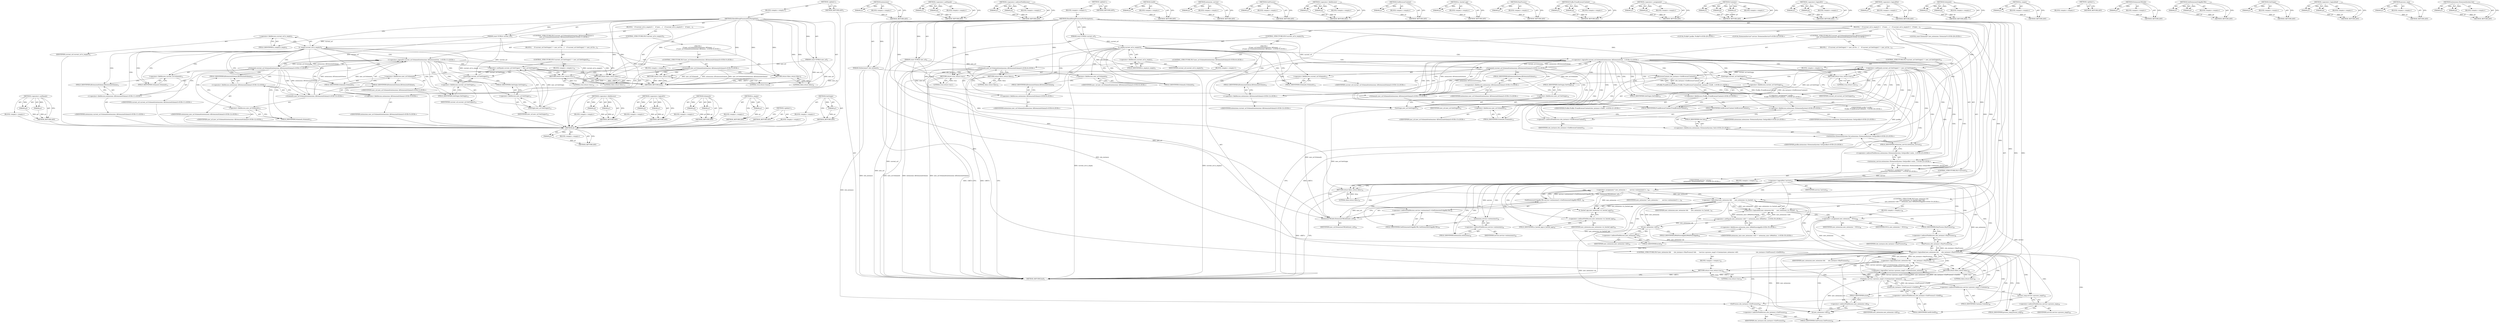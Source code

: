 digraph "extensions.ExtensionSystem.Get" {
vulnerable_101 [label=<(METHOD,&lt;operator&gt;.notEquals)>];
vulnerable_102 [label=<(PARAM,p1)>];
vulnerable_103 [label=<(PARAM,p2)>];
vulnerable_104 [label=<(BLOCK,&lt;empty&gt;,&lt;empty&gt;)>];
vulnerable_105 [label=<(METHOD_RETURN,ANY)>];
vulnerable_6 [label=<(METHOD,&lt;global&gt;)<SUB>1</SUB>>];
vulnerable_7 [label=<(BLOCK,&lt;empty&gt;,&lt;empty&gt;)<SUB>1</SUB>>];
vulnerable_8 [label=<(METHOD,ShouldSwapProcessesForNavigation)<SUB>1</SUB>>];
vulnerable_9 [label=<(PARAM,const GURL&amp; current_url)<SUB>2</SUB>>];
vulnerable_10 [label=<(PARAM,const GURL&amp; new_url)<SUB>3</SUB>>];
vulnerable_11 [label=<(BLOCK,{
   if (current_url.is_empty()) {
    if (new_...,{
   if (current_url.is_empty()) {
    if (new_...)<SUB>3</SUB>>];
vulnerable_12 [label=<(CONTROL_STRUCTURE,IF,if (current_url.is_empty()))<SUB>4</SUB>>];
vulnerable_13 [label=<(is_empty,current_url.is_empty())<SUB>4</SUB>>];
vulnerable_14 [label=<(&lt;operator&gt;.fieldAccess,current_url.is_empty)<SUB>4</SUB>>];
vulnerable_15 [label=<(IDENTIFIER,current_url,current_url.is_empty())<SUB>4</SUB>>];
vulnerable_16 [label=<(FIELD_IDENTIFIER,is_empty,is_empty)<SUB>4</SUB>>];
vulnerable_17 [label="<(BLOCK,{
    if (new_url.SchemeIs(extensions::kExtensi...,{
    if (new_url.SchemeIs(extensions::kExtensi...)<SUB>4</SUB>>"];
vulnerable_18 [label="<(CONTROL_STRUCTURE,IF,if (new_url.SchemeIs(extensions::kExtensionScheme)))<SUB>5</SUB>>"];
vulnerable_19 [label="<(SchemeIs,new_url.SchemeIs(extensions::kExtensionScheme))<SUB>5</SUB>>"];
vulnerable_20 [label=<(&lt;operator&gt;.fieldAccess,new_url.SchemeIs)<SUB>5</SUB>>];
vulnerable_21 [label="<(IDENTIFIER,new_url,new_url.SchemeIs(extensions::kExtensionScheme))<SUB>5</SUB>>"];
vulnerable_22 [label=<(FIELD_IDENTIFIER,SchemeIs,SchemeIs)<SUB>5</SUB>>];
vulnerable_23 [label="<(&lt;operator&gt;.fieldAccess,extensions::kExtensionScheme)<SUB>5</SUB>>"];
vulnerable_24 [label="<(IDENTIFIER,extensions,new_url.SchemeIs(extensions::kExtensionScheme))<SUB>5</SUB>>"];
vulnerable_25 [label=<(FIELD_IDENTIFIER,kExtensionScheme,kExtensionScheme)<SUB>5</SUB>>];
vulnerable_26 [label=<(BLOCK,&lt;empty&gt;,&lt;empty&gt;)<SUB>6</SUB>>];
vulnerable_27 [label=<(RETURN,return true;,return true;)<SUB>6</SUB>>];
vulnerable_28 [label=<(LITERAL,true,return true;)<SUB>6</SUB>>];
vulnerable_29 [label=<(RETURN,return false;,return false;)<SUB>8</SUB>>];
vulnerable_30 [label=<(LITERAL,false,return false;)<SUB>8</SUB>>];
vulnerable_31 [label="<(CONTROL_STRUCTURE,IF,if (current_url.SchemeIs(extensions::kExtensionScheme) ||
      new_url.SchemeIs(extensions::kExtensionScheme)))<SUB>11</SUB>>"];
vulnerable_32 [label="<(&lt;operator&gt;.logicalOr,current_url.SchemeIs(extensions::kExtensionSche...)<SUB>11</SUB>>"];
vulnerable_33 [label="<(SchemeIs,current_url.SchemeIs(extensions::kExtensionScheme))<SUB>11</SUB>>"];
vulnerable_34 [label=<(&lt;operator&gt;.fieldAccess,current_url.SchemeIs)<SUB>11</SUB>>];
vulnerable_35 [label="<(IDENTIFIER,current_url,current_url.SchemeIs(extensions::kExtensionScheme))<SUB>11</SUB>>"];
vulnerable_36 [label=<(FIELD_IDENTIFIER,SchemeIs,SchemeIs)<SUB>11</SUB>>];
vulnerable_37 [label="<(&lt;operator&gt;.fieldAccess,extensions::kExtensionScheme)<SUB>11</SUB>>"];
vulnerable_38 [label="<(IDENTIFIER,extensions,current_url.SchemeIs(extensions::kExtensionScheme))<SUB>11</SUB>>"];
vulnerable_39 [label=<(FIELD_IDENTIFIER,kExtensionScheme,kExtensionScheme)<SUB>11</SUB>>];
vulnerable_40 [label="<(SchemeIs,new_url.SchemeIs(extensions::kExtensionScheme))<SUB>12</SUB>>"];
vulnerable_41 [label=<(&lt;operator&gt;.fieldAccess,new_url.SchemeIs)<SUB>12</SUB>>];
vulnerable_42 [label="<(IDENTIFIER,new_url,new_url.SchemeIs(extensions::kExtensionScheme))<SUB>12</SUB>>"];
vulnerable_43 [label=<(FIELD_IDENTIFIER,SchemeIs,SchemeIs)<SUB>12</SUB>>];
vulnerable_44 [label="<(&lt;operator&gt;.fieldAccess,extensions::kExtensionScheme)<SUB>12</SUB>>"];
vulnerable_45 [label="<(IDENTIFIER,extensions,new_url.SchemeIs(extensions::kExtensionScheme))<SUB>12</SUB>>"];
vulnerable_46 [label=<(FIELD_IDENTIFIER,kExtensionScheme,kExtensionScheme)<SUB>12</SUB>>];
vulnerable_47 [label=<(BLOCK,{
    if (current_url.GetOrigin() != new_url.Ge...,{
    if (current_url.GetOrigin() != new_url.Ge...)<SUB>12</SUB>>];
vulnerable_48 [label=<(CONTROL_STRUCTURE,IF,if (current_url.GetOrigin() != new_url.GetOrigin()))<SUB>13</SUB>>];
vulnerable_49 [label=<(&lt;operator&gt;.notEquals,current_url.GetOrigin() != new_url.GetOrigin())<SUB>13</SUB>>];
vulnerable_50 [label=<(GetOrigin,current_url.GetOrigin())<SUB>13</SUB>>];
vulnerable_51 [label=<(&lt;operator&gt;.fieldAccess,current_url.GetOrigin)<SUB>13</SUB>>];
vulnerable_52 [label=<(IDENTIFIER,current_url,current_url.GetOrigin())<SUB>13</SUB>>];
vulnerable_53 [label=<(FIELD_IDENTIFIER,GetOrigin,GetOrigin)<SUB>13</SUB>>];
vulnerable_54 [label=<(GetOrigin,new_url.GetOrigin())<SUB>13</SUB>>];
vulnerable_55 [label=<(&lt;operator&gt;.fieldAccess,new_url.GetOrigin)<SUB>13</SUB>>];
vulnerable_56 [label=<(IDENTIFIER,new_url,new_url.GetOrigin())<SUB>13</SUB>>];
vulnerable_57 [label=<(FIELD_IDENTIFIER,GetOrigin,GetOrigin)<SUB>13</SUB>>];
vulnerable_58 [label=<(BLOCK,&lt;empty&gt;,&lt;empty&gt;)<SUB>14</SUB>>];
vulnerable_59 [label=<(RETURN,return true;,return true;)<SUB>14</SUB>>];
vulnerable_60 [label=<(LITERAL,true,return true;)<SUB>14</SUB>>];
vulnerable_61 [label=<(RETURN,return false;,return false;)<SUB>17</SUB>>];
vulnerable_62 [label=<(LITERAL,false,return false;)<SUB>17</SUB>>];
vulnerable_63 [label=<(METHOD_RETURN,bool)<SUB>1</SUB>>];
vulnerable_65 [label=<(METHOD_RETURN,ANY)<SUB>1</SUB>>];
vulnerable_86 [label=<(METHOD,&lt;operator&gt;.fieldAccess)>];
vulnerable_87 [label=<(PARAM,p1)>];
vulnerable_88 [label=<(PARAM,p2)>];
vulnerable_89 [label=<(BLOCK,&lt;empty&gt;,&lt;empty&gt;)>];
vulnerable_90 [label=<(METHOD_RETURN,ANY)>];
vulnerable_96 [label=<(METHOD,&lt;operator&gt;.logicalOr)>];
vulnerable_97 [label=<(PARAM,p1)>];
vulnerable_98 [label=<(PARAM,p2)>];
vulnerable_99 [label=<(BLOCK,&lt;empty&gt;,&lt;empty&gt;)>];
vulnerable_100 [label=<(METHOD_RETURN,ANY)>];
vulnerable_91 [label=<(METHOD,SchemeIs)>];
vulnerable_92 [label=<(PARAM,p1)>];
vulnerable_93 [label=<(PARAM,p2)>];
vulnerable_94 [label=<(BLOCK,&lt;empty&gt;,&lt;empty&gt;)>];
vulnerable_95 [label=<(METHOD_RETURN,ANY)>];
vulnerable_82 [label=<(METHOD,is_empty)>];
vulnerable_83 [label=<(PARAM,p1)>];
vulnerable_84 [label=<(BLOCK,&lt;empty&gt;,&lt;empty&gt;)>];
vulnerable_85 [label=<(METHOD_RETURN,ANY)>];
vulnerable_76 [label=<(METHOD,&lt;global&gt;)<SUB>1</SUB>>];
vulnerable_77 [label=<(BLOCK,&lt;empty&gt;,&lt;empty&gt;)>];
vulnerable_78 [label=<(METHOD_RETURN,ANY)>];
vulnerable_106 [label=<(METHOD,GetOrigin)>];
vulnerable_107 [label=<(PARAM,p1)>];
vulnerable_108 [label=<(BLOCK,&lt;empty&gt;,&lt;empty&gt;)>];
vulnerable_109 [label=<(METHOD_RETURN,ANY)>];
fixed_267 [label=<(METHOD,id)>];
fixed_268 [label=<(PARAM,p1)>];
fixed_269 [label=<(BLOCK,&lt;empty&gt;,&lt;empty&gt;)>];
fixed_270 [label=<(METHOD_RETURN,ANY)>];
fixed_250 [label=<(METHOD,extensions)>];
fixed_251 [label=<(PARAM,p1)>];
fixed_252 [label=<(BLOCK,&lt;empty&gt;,&lt;empty&gt;)>];
fixed_253 [label=<(METHOD_RETURN,ANY)>];
fixed_204 [label=<(METHOD,&lt;operator&gt;.notEquals)>];
fixed_205 [label=<(PARAM,p1)>];
fixed_206 [label=<(PARAM,p2)>];
fixed_207 [label=<(BLOCK,&lt;empty&gt;,&lt;empty&gt;)>];
fixed_208 [label=<(METHOD_RETURN,ANY)>];
fixed_227 [label=<(METHOD,&lt;operator&gt;.indirectFieldAccess)>];
fixed_228 [label=<(PARAM,p1)>];
fixed_229 [label=<(PARAM,p2)>];
fixed_230 [label=<(BLOCK,&lt;empty&gt;,&lt;empty&gt;)>];
fixed_231 [label=<(METHOD_RETURN,ANY)>];
fixed_6 [label=<(METHOD,&lt;global&gt;)<SUB>1</SUB>>];
fixed_7 [label=<(BLOCK,&lt;empty&gt;,&lt;empty&gt;)<SUB>1</SUB>>];
fixed_8 [label=<(METHOD,ShouldSwapProcessesForNavigation)<SUB>1</SUB>>];
fixed_9 [label=<(PARAM,SiteInstance* site_instance)<SUB>2</SUB>>];
fixed_10 [label=<(PARAM,const GURL&amp; current_url)<SUB>3</SUB>>];
fixed_11 [label=<(PARAM,const GURL&amp; new_url)<SUB>4</SUB>>];
fixed_12 [label=<(BLOCK,{
   if (current_url.is_empty()) {
    if (new_...,{
   if (current_url.is_empty()) {
    if (new_...)<SUB>4</SUB>>];
fixed_13 [label=<(CONTROL_STRUCTURE,IF,if (current_url.is_empty()))<SUB>5</SUB>>];
fixed_14 [label=<(is_empty,current_url.is_empty())<SUB>5</SUB>>];
fixed_15 [label=<(&lt;operator&gt;.fieldAccess,current_url.is_empty)<SUB>5</SUB>>];
fixed_16 [label=<(IDENTIFIER,current_url,current_url.is_empty())<SUB>5</SUB>>];
fixed_17 [label=<(FIELD_IDENTIFIER,is_empty,is_empty)<SUB>5</SUB>>];
fixed_18 [label="<(BLOCK,{
    if (new_url.SchemeIs(extensions::kExtensi...,{
    if (new_url.SchemeIs(extensions::kExtensi...)<SUB>5</SUB>>"];
fixed_19 [label="<(CONTROL_STRUCTURE,IF,if (new_url.SchemeIs(extensions::kExtensionScheme)))<SUB>6</SUB>>"];
fixed_20 [label="<(SchemeIs,new_url.SchemeIs(extensions::kExtensionScheme))<SUB>6</SUB>>"];
fixed_21 [label=<(&lt;operator&gt;.fieldAccess,new_url.SchemeIs)<SUB>6</SUB>>];
fixed_22 [label="<(IDENTIFIER,new_url,new_url.SchemeIs(extensions::kExtensionScheme))<SUB>6</SUB>>"];
fixed_23 [label=<(FIELD_IDENTIFIER,SchemeIs,SchemeIs)<SUB>6</SUB>>];
fixed_24 [label="<(&lt;operator&gt;.fieldAccess,extensions::kExtensionScheme)<SUB>6</SUB>>"];
fixed_25 [label="<(IDENTIFIER,extensions,new_url.SchemeIs(extensions::kExtensionScheme))<SUB>6</SUB>>"];
fixed_26 [label=<(FIELD_IDENTIFIER,kExtensionScheme,kExtensionScheme)<SUB>6</SUB>>];
fixed_27 [label=<(BLOCK,&lt;empty&gt;,&lt;empty&gt;)<SUB>7</SUB>>];
fixed_28 [label=<(RETURN,return true;,return true;)<SUB>7</SUB>>];
fixed_29 [label=<(LITERAL,true,return true;)<SUB>7</SUB>>];
fixed_30 [label=<(RETURN,return false;,return false;)<SUB>9</SUB>>];
fixed_31 [label=<(LITERAL,false,return false;)<SUB>9</SUB>>];
fixed_32 [label="<(CONTROL_STRUCTURE,IF,if (current_url.SchemeIs(extensions::kExtensionScheme) ||
      new_url.SchemeIs(extensions::kExtensionScheme)))<SUB>12</SUB>>"];
fixed_33 [label="<(&lt;operator&gt;.logicalOr,current_url.SchemeIs(extensions::kExtensionSche...)<SUB>12</SUB>>"];
fixed_34 [label="<(SchemeIs,current_url.SchemeIs(extensions::kExtensionScheme))<SUB>12</SUB>>"];
fixed_35 [label=<(&lt;operator&gt;.fieldAccess,current_url.SchemeIs)<SUB>12</SUB>>];
fixed_36 [label="<(IDENTIFIER,current_url,current_url.SchemeIs(extensions::kExtensionScheme))<SUB>12</SUB>>"];
fixed_37 [label=<(FIELD_IDENTIFIER,SchemeIs,SchemeIs)<SUB>12</SUB>>];
fixed_38 [label="<(&lt;operator&gt;.fieldAccess,extensions::kExtensionScheme)<SUB>12</SUB>>"];
fixed_39 [label="<(IDENTIFIER,extensions,current_url.SchemeIs(extensions::kExtensionScheme))<SUB>12</SUB>>"];
fixed_40 [label=<(FIELD_IDENTIFIER,kExtensionScheme,kExtensionScheme)<SUB>12</SUB>>];
fixed_41 [label="<(SchemeIs,new_url.SchemeIs(extensions::kExtensionScheme))<SUB>13</SUB>>"];
fixed_42 [label=<(&lt;operator&gt;.fieldAccess,new_url.SchemeIs)<SUB>13</SUB>>];
fixed_43 [label="<(IDENTIFIER,new_url,new_url.SchemeIs(extensions::kExtensionScheme))<SUB>13</SUB>>"];
fixed_44 [label=<(FIELD_IDENTIFIER,SchemeIs,SchemeIs)<SUB>13</SUB>>];
fixed_45 [label="<(&lt;operator&gt;.fieldAccess,extensions::kExtensionScheme)<SUB>13</SUB>>"];
fixed_46 [label="<(IDENTIFIER,extensions,new_url.SchemeIs(extensions::kExtensionScheme))<SUB>13</SUB>>"];
fixed_47 [label=<(FIELD_IDENTIFIER,kExtensionScheme,kExtensionScheme)<SUB>13</SUB>>];
fixed_48 [label=<(BLOCK,{
    if (current_url.GetOrigin() != new_url.Ge...,{
    if (current_url.GetOrigin() != new_url.Ge...)<SUB>13</SUB>>];
fixed_49 [label=<(CONTROL_STRUCTURE,IF,if (current_url.GetOrigin() != new_url.GetOrigin()))<SUB>14</SUB>>];
fixed_50 [label=<(&lt;operator&gt;.notEquals,current_url.GetOrigin() != new_url.GetOrigin())<SUB>14</SUB>>];
fixed_51 [label=<(GetOrigin,current_url.GetOrigin())<SUB>14</SUB>>];
fixed_52 [label=<(&lt;operator&gt;.fieldAccess,current_url.GetOrigin)<SUB>14</SUB>>];
fixed_53 [label=<(IDENTIFIER,current_url,current_url.GetOrigin())<SUB>14</SUB>>];
fixed_54 [label=<(FIELD_IDENTIFIER,GetOrigin,GetOrigin)<SUB>14</SUB>>];
fixed_55 [label=<(GetOrigin,new_url.GetOrigin())<SUB>14</SUB>>];
fixed_56 [label=<(&lt;operator&gt;.fieldAccess,new_url.GetOrigin)<SUB>14</SUB>>];
fixed_57 [label=<(IDENTIFIER,new_url,new_url.GetOrigin())<SUB>14</SUB>>];
fixed_58 [label=<(FIELD_IDENTIFIER,GetOrigin,GetOrigin)<SUB>14</SUB>>];
fixed_59 [label=<(BLOCK,&lt;empty&gt;,&lt;empty&gt;)<SUB>15</SUB>>];
fixed_60 [label=<(RETURN,return true;,return true;)<SUB>15</SUB>>];
fixed_61 [label=<(LITERAL,true,return true;)<SUB>15</SUB>>];
fixed_62 [label="<(LOCAL,Profile* profile: Profile*)<SUB>20</SUB>>"];
fixed_63 [label="<(&lt;operator&gt;.assignment,* profile =
      Profile::FromBrowserContext(s...)<SUB>20</SUB>>"];
fixed_64 [label="<(IDENTIFIER,profile,* profile =
      Profile::FromBrowserContext(s...)<SUB>20</SUB>>"];
fixed_65 [label="<(Profile.FromBrowserContext,Profile::FromBrowserContext(site_instance-&gt;GetB...)<SUB>21</SUB>>"];
fixed_66 [label="<(&lt;operator&gt;.fieldAccess,Profile::FromBrowserContext)<SUB>21</SUB>>"];
fixed_67 [label="<(IDENTIFIER,Profile,Profile::FromBrowserContext(site_instance-&gt;GetB...)<SUB>21</SUB>>"];
fixed_68 [label=<(FIELD_IDENTIFIER,FromBrowserContext,FromBrowserContext)<SUB>21</SUB>>];
fixed_69 [label=<(GetBrowserContext,site_instance-&gt;GetBrowserContext())<SUB>21</SUB>>];
fixed_70 [label=<(&lt;operator&gt;.indirectFieldAccess,site_instance-&gt;GetBrowserContext)<SUB>21</SUB>>];
fixed_71 [label=<(IDENTIFIER,site_instance,site_instance-&gt;GetBrowserContext())<SUB>21</SUB>>];
fixed_72 [label=<(FIELD_IDENTIFIER,GetBrowserContext,GetBrowserContext)<SUB>21</SUB>>];
fixed_73 [label="<(LOCAL,ExtensionService* service: ExtensionService*)<SUB>22</SUB>>"];
fixed_74 [label="<(&lt;operator&gt;.assignment,* service =
      extensions::ExtensionSystem::...)<SUB>22</SUB>>"];
fixed_75 [label="<(IDENTIFIER,service,* service =
      extensions::ExtensionSystem::...)<SUB>22</SUB>>"];
fixed_76 [label="<(extension_service,extensions::ExtensionSystem::Get(profile)-&gt;exte...)<SUB>23</SUB>>"];
fixed_77 [label="<(&lt;operator&gt;.indirectFieldAccess,extensions::ExtensionSystem::Get(profile)-&gt;exte...)<SUB>23</SUB>>"];
fixed_78 [label="<(extensions.ExtensionSystem.Get,extensions::ExtensionSystem::Get(profile))<SUB>23</SUB>>"];
fixed_79 [label="<(&lt;operator&gt;.fieldAccess,extensions::ExtensionSystem::Get)<SUB>23</SUB>>"];
fixed_80 [label="<(&lt;operator&gt;.fieldAccess,extensions::ExtensionSystem)<SUB>23</SUB>>"];
fixed_81 [label="<(IDENTIFIER,extensions,extensions::ExtensionSystem::Get(profile))<SUB>23</SUB>>"];
fixed_82 [label="<(IDENTIFIER,ExtensionSystem,extensions::ExtensionSystem::Get(profile))<SUB>23</SUB>>"];
fixed_83 [label=<(FIELD_IDENTIFIER,Get,Get)<SUB>23</SUB>>];
fixed_84 [label="<(IDENTIFIER,profile,extensions::ExtensionSystem::Get(profile))<SUB>23</SUB>>"];
fixed_85 [label=<(FIELD_IDENTIFIER,extension_service,extension_service)<SUB>23</SUB>>];
fixed_86 [label=<(CONTROL_STRUCTURE,IF,if (!service))<SUB>24</SUB>>];
fixed_87 [label=<(&lt;operator&gt;.logicalNot,!service)<SUB>24</SUB>>];
fixed_88 [label=<(IDENTIFIER,service,!service)<SUB>24</SUB>>];
fixed_89 [label=<(BLOCK,&lt;empty&gt;,&lt;empty&gt;)<SUB>25</SUB>>];
fixed_90 [label=<(RETURN,return false;,return false;)<SUB>25</SUB>>];
fixed_91 [label=<(LITERAL,false,return false;)<SUB>25</SUB>>];
fixed_92 [label="<(LOCAL,const Extension* new_extension: Extension*)<SUB>29</SUB>>"];
fixed_93 [label=<(&lt;operator&gt;.assignment,* new_extension =
      service-&gt;extensions()-&gt;...)<SUB>29</SUB>>];
fixed_94 [label=<(IDENTIFIER,new_extension,* new_extension =
      service-&gt;extensions()-&gt;...)<SUB>29</SUB>>];
fixed_95 [label=<(GetExtensionOrAppByURL,service-&gt;extensions()-&gt;GetExtensionOrAppByURL(E...)<SUB>30</SUB>>];
fixed_96 [label=<(&lt;operator&gt;.indirectFieldAccess,service-&gt;extensions()-&gt;GetExtensionOrAppByURL)<SUB>30</SUB>>];
fixed_97 [label=<(extensions,service-&gt;extensions())<SUB>30</SUB>>];
fixed_98 [label=<(&lt;operator&gt;.indirectFieldAccess,service-&gt;extensions)<SUB>30</SUB>>];
fixed_99 [label=<(IDENTIFIER,service,service-&gt;extensions())<SUB>30</SUB>>];
fixed_100 [label=<(FIELD_IDENTIFIER,extensions,extensions)<SUB>30</SUB>>];
fixed_101 [label=<(FIELD_IDENTIFIER,GetExtensionOrAppByURL,GetExtensionOrAppByURL)<SUB>30</SUB>>];
fixed_102 [label=<(ExtensionURLInfo,ExtensionURLInfo(new_url))<SUB>30</SUB>>];
fixed_103 [label=<(IDENTIFIER,new_url,ExtensionURLInfo(new_url))<SUB>30</SUB>>];
fixed_104 [label="<(CONTROL_STRUCTURE,IF,if (new_extension &amp;&amp;
      new_extension-&gt;is_hosted_app() &amp;&amp;
      new_extension-&gt;id() != extension_misc::kWebStoreAppId))<SUB>33</SUB>>"];
fixed_105 [label=<(&lt;operator&gt;.logicalAnd,new_extension &amp;&amp;
      new_extension-&gt;is_hosted...)<SUB>33</SUB>>];
fixed_106 [label=<(&lt;operator&gt;.logicalAnd,new_extension &amp;&amp;
      new_extension-&gt;is_hosted...)<SUB>33</SUB>>];
fixed_107 [label=<(IDENTIFIER,new_extension,new_extension &amp;&amp;
      new_extension-&gt;is_hosted...)<SUB>33</SUB>>];
fixed_108 [label=<(is_hosted_app,new_extension-&gt;is_hosted_app())<SUB>34</SUB>>];
fixed_109 [label=<(&lt;operator&gt;.indirectFieldAccess,new_extension-&gt;is_hosted_app)<SUB>34</SUB>>];
fixed_110 [label=<(IDENTIFIER,new_extension,new_extension-&gt;is_hosted_app())<SUB>34</SUB>>];
fixed_111 [label=<(FIELD_IDENTIFIER,is_hosted_app,is_hosted_app)<SUB>34</SUB>>];
fixed_112 [label="<(&lt;operator&gt;.notEquals,new_extension-&gt;id() != extension_misc::kWebStor...)<SUB>35</SUB>>"];
fixed_113 [label=<(id,new_extension-&gt;id())<SUB>35</SUB>>];
fixed_114 [label=<(&lt;operator&gt;.indirectFieldAccess,new_extension-&gt;id)<SUB>35</SUB>>];
fixed_115 [label=<(IDENTIFIER,new_extension,new_extension-&gt;id())<SUB>35</SUB>>];
fixed_116 [label=<(FIELD_IDENTIFIER,id,id)<SUB>35</SUB>>];
fixed_117 [label="<(&lt;operator&gt;.fieldAccess,extension_misc::kWebStoreAppId)<SUB>35</SUB>>"];
fixed_118 [label="<(IDENTIFIER,extension_misc,new_extension-&gt;id() != extension_misc::kWebStor...)<SUB>35</SUB>>"];
fixed_119 [label=<(FIELD_IDENTIFIER,kWebStoreAppId,kWebStoreAppId)<SUB>35</SUB>>];
fixed_120 [label=<(BLOCK,&lt;empty&gt;,&lt;empty&gt;)<SUB>36</SUB>>];
fixed_121 [label=<(&lt;operator&gt;.assignment,new_extension = NULL)<SUB>36</SUB>>];
fixed_122 [label=<(IDENTIFIER,new_extension,new_extension = NULL)<SUB>36</SUB>>];
fixed_123 [label=<(IDENTIFIER,NULL,new_extension = NULL)<SUB>36</SUB>>];
fixed_124 [label=<(CONTROL_STRUCTURE,IF,if (new_extension &amp;&amp;
      site_instance-&gt;HasProcess() &amp;&amp;
      !service-&gt;process_map()-&gt;Contains(new_extension-&gt;id(),
                                        site_instance-&gt;GetProcess()-&gt;GetID())))<SUB>37</SUB>>];
fixed_125 [label=<(&lt;operator&gt;.logicalAnd,new_extension &amp;&amp;
      site_instance-&gt;HasProces...)<SUB>37</SUB>>];
fixed_126 [label=<(&lt;operator&gt;.logicalAnd,new_extension &amp;&amp;
      site_instance-&gt;HasProcess())<SUB>37</SUB>>];
fixed_127 [label=<(IDENTIFIER,new_extension,new_extension &amp;&amp;
      site_instance-&gt;HasProcess())<SUB>37</SUB>>];
fixed_128 [label=<(HasProcess,site_instance-&gt;HasProcess())<SUB>38</SUB>>];
fixed_129 [label=<(&lt;operator&gt;.indirectFieldAccess,site_instance-&gt;HasProcess)<SUB>38</SUB>>];
fixed_130 [label=<(IDENTIFIER,site_instance,site_instance-&gt;HasProcess())<SUB>38</SUB>>];
fixed_131 [label=<(FIELD_IDENTIFIER,HasProcess,HasProcess)<SUB>38</SUB>>];
fixed_132 [label=<(&lt;operator&gt;.logicalNot,!service-&gt;process_map()-&gt;Contains(new_extension...)<SUB>39</SUB>>];
fixed_133 [label=<(Contains,service-&gt;process_map()-&gt;Contains(new_extension-...)<SUB>39</SUB>>];
fixed_134 [label=<(&lt;operator&gt;.indirectFieldAccess,service-&gt;process_map()-&gt;Contains)<SUB>39</SUB>>];
fixed_135 [label=<(process_map,service-&gt;process_map())<SUB>39</SUB>>];
fixed_136 [label=<(&lt;operator&gt;.indirectFieldAccess,service-&gt;process_map)<SUB>39</SUB>>];
fixed_137 [label=<(IDENTIFIER,service,service-&gt;process_map())<SUB>39</SUB>>];
fixed_138 [label=<(FIELD_IDENTIFIER,process_map,process_map)<SUB>39</SUB>>];
fixed_139 [label=<(FIELD_IDENTIFIER,Contains,Contains)<SUB>39</SUB>>];
fixed_140 [label=<(id,new_extension-&gt;id())<SUB>39</SUB>>];
fixed_141 [label=<(&lt;operator&gt;.indirectFieldAccess,new_extension-&gt;id)<SUB>39</SUB>>];
fixed_142 [label=<(IDENTIFIER,new_extension,new_extension-&gt;id())<SUB>39</SUB>>];
fixed_143 [label=<(FIELD_IDENTIFIER,id,id)<SUB>39</SUB>>];
fixed_144 [label=<(GetID,site_instance-&gt;GetProcess()-&gt;GetID())<SUB>40</SUB>>];
fixed_145 [label=<(&lt;operator&gt;.indirectFieldAccess,site_instance-&gt;GetProcess()-&gt;GetID)<SUB>40</SUB>>];
fixed_146 [label=<(GetProcess,site_instance-&gt;GetProcess())<SUB>40</SUB>>];
fixed_147 [label=<(&lt;operator&gt;.indirectFieldAccess,site_instance-&gt;GetProcess)<SUB>40</SUB>>];
fixed_148 [label=<(IDENTIFIER,site_instance,site_instance-&gt;GetProcess())<SUB>40</SUB>>];
fixed_149 [label=<(FIELD_IDENTIFIER,GetProcess,GetProcess)<SUB>40</SUB>>];
fixed_150 [label=<(FIELD_IDENTIFIER,GetID,GetID)<SUB>40</SUB>>];
fixed_151 [label=<(BLOCK,&lt;empty&gt;,&lt;empty&gt;)<SUB>41</SUB>>];
fixed_152 [label=<(RETURN,return true;,return true;)<SUB>41</SUB>>];
fixed_153 [label=<(LITERAL,true,return true;)<SUB>41</SUB>>];
fixed_154 [label=<(RETURN,return false;,return false;)<SUB>43</SUB>>];
fixed_155 [label=<(LITERAL,false,return false;)<SUB>43</SUB>>];
fixed_156 [label=<(METHOD_RETURN,bool)<SUB>1</SUB>>];
fixed_158 [label=<(METHOD_RETURN,ANY)<SUB>1</SUB>>];
fixed_285 [label=<(METHOD,GetID)>];
fixed_286 [label=<(PARAM,p1)>];
fixed_287 [label=<(BLOCK,&lt;empty&gt;,&lt;empty&gt;)>];
fixed_288 [label=<(METHOD_RETURN,ANY)>];
fixed_232 [label=<(METHOD,extension_service)>];
fixed_233 [label=<(PARAM,p1)>];
fixed_234 [label=<(BLOCK,&lt;empty&gt;,&lt;empty&gt;)>];
fixed_235 [label=<(METHOD_RETURN,ANY)>];
fixed_289 [label=<(METHOD,GetProcess)>];
fixed_290 [label=<(PARAM,p1)>];
fixed_291 [label=<(BLOCK,&lt;empty&gt;,&lt;empty&gt;)>];
fixed_292 [label=<(METHOD_RETURN,ANY)>];
fixed_189 [label=<(METHOD,&lt;operator&gt;.fieldAccess)>];
fixed_190 [label=<(PARAM,p1)>];
fixed_191 [label=<(PARAM,p2)>];
fixed_192 [label=<(BLOCK,&lt;empty&gt;,&lt;empty&gt;)>];
fixed_193 [label=<(METHOD_RETURN,ANY)>];
fixed_223 [label=<(METHOD,GetBrowserContext)>];
fixed_224 [label=<(PARAM,p1)>];
fixed_225 [label=<(BLOCK,&lt;empty&gt;,&lt;empty&gt;)>];
fixed_226 [label=<(METHOD_RETURN,ANY)>];
fixed_263 [label=<(METHOD,is_hosted_app)>];
fixed_264 [label=<(PARAM,p1)>];
fixed_265 [label=<(BLOCK,&lt;empty&gt;,&lt;empty&gt;)>];
fixed_266 [label=<(METHOD_RETURN,ANY)>];
fixed_271 [label=<(METHOD,HasProcess)>];
fixed_272 [label=<(PARAM,p1)>];
fixed_273 [label=<(BLOCK,&lt;empty&gt;,&lt;empty&gt;)>];
fixed_274 [label=<(METHOD_RETURN,ANY)>];
fixed_218 [label=<(METHOD,Profile.FromBrowserContext)>];
fixed_219 [label=<(PARAM,p1)>];
fixed_220 [label=<(PARAM,p2)>];
fixed_221 [label=<(BLOCK,&lt;empty&gt;,&lt;empty&gt;)>];
fixed_222 [label=<(METHOD_RETURN,ANY)>];
fixed_213 [label=<(METHOD,&lt;operator&gt;.assignment)>];
fixed_214 [label=<(PARAM,p1)>];
fixed_215 [label=<(PARAM,p2)>];
fixed_216 [label=<(BLOCK,&lt;empty&gt;,&lt;empty&gt;)>];
fixed_217 [label=<(METHOD_RETURN,ANY)>];
fixed_275 [label=<(METHOD,Contains)>];
fixed_276 [label=<(PARAM,p1)>];
fixed_277 [label=<(PARAM,p2)>];
fixed_278 [label=<(PARAM,p3)>];
fixed_279 [label=<(BLOCK,&lt;empty&gt;,&lt;empty&gt;)>];
fixed_280 [label=<(METHOD_RETURN,ANY)>];
fixed_199 [label=<(METHOD,&lt;operator&gt;.logicalOr)>];
fixed_200 [label=<(PARAM,p1)>];
fixed_201 [label=<(PARAM,p2)>];
fixed_202 [label=<(BLOCK,&lt;empty&gt;,&lt;empty&gt;)>];
fixed_203 [label=<(METHOD_RETURN,ANY)>];
fixed_241 [label=<(METHOD,&lt;operator&gt;.logicalNot)>];
fixed_242 [label=<(PARAM,p1)>];
fixed_243 [label=<(BLOCK,&lt;empty&gt;,&lt;empty&gt;)>];
fixed_244 [label=<(METHOD_RETURN,ANY)>];
fixed_194 [label=<(METHOD,SchemeIs)>];
fixed_195 [label=<(PARAM,p1)>];
fixed_196 [label=<(PARAM,p2)>];
fixed_197 [label=<(BLOCK,&lt;empty&gt;,&lt;empty&gt;)>];
fixed_198 [label=<(METHOD_RETURN,ANY)>];
fixed_185 [label=<(METHOD,is_empty)>];
fixed_186 [label=<(PARAM,p1)>];
fixed_187 [label=<(BLOCK,&lt;empty&gt;,&lt;empty&gt;)>];
fixed_188 [label=<(METHOD_RETURN,ANY)>];
fixed_179 [label=<(METHOD,&lt;global&gt;)<SUB>1</SUB>>];
fixed_180 [label=<(BLOCK,&lt;empty&gt;,&lt;empty&gt;)>];
fixed_181 [label=<(METHOD_RETURN,ANY)>];
fixed_254 [label=<(METHOD,ExtensionURLInfo)>];
fixed_255 [label=<(PARAM,p1)>];
fixed_256 [label=<(BLOCK,&lt;empty&gt;,&lt;empty&gt;)>];
fixed_257 [label=<(METHOD_RETURN,ANY)>];
fixed_245 [label=<(METHOD,GetExtensionOrAppByURL)>];
fixed_246 [label=<(PARAM,p1)>];
fixed_247 [label=<(PARAM,p2)>];
fixed_248 [label=<(BLOCK,&lt;empty&gt;,&lt;empty&gt;)>];
fixed_249 [label=<(METHOD_RETURN,ANY)>];
fixed_209 [label=<(METHOD,GetOrigin)>];
fixed_210 [label=<(PARAM,p1)>];
fixed_211 [label=<(BLOCK,&lt;empty&gt;,&lt;empty&gt;)>];
fixed_212 [label=<(METHOD_RETURN,ANY)>];
fixed_258 [label=<(METHOD,&lt;operator&gt;.logicalAnd)>];
fixed_259 [label=<(PARAM,p1)>];
fixed_260 [label=<(PARAM,p2)>];
fixed_261 [label=<(BLOCK,&lt;empty&gt;,&lt;empty&gt;)>];
fixed_262 [label=<(METHOD_RETURN,ANY)>];
fixed_281 [label=<(METHOD,process_map)>];
fixed_282 [label=<(PARAM,p1)>];
fixed_283 [label=<(BLOCK,&lt;empty&gt;,&lt;empty&gt;)>];
fixed_284 [label=<(METHOD_RETURN,ANY)>];
fixed_236 [label=<(METHOD,extensions.ExtensionSystem.Get)>];
fixed_237 [label=<(PARAM,p1)>];
fixed_238 [label=<(PARAM,p2)>];
fixed_239 [label=<(BLOCK,&lt;empty&gt;,&lt;empty&gt;)>];
fixed_240 [label=<(METHOD_RETURN,ANY)>];
vulnerable_101 -> vulnerable_102  [key=0, label="AST: "];
vulnerable_101 -> vulnerable_102  [key=1, label="DDG: "];
vulnerable_101 -> vulnerable_104  [key=0, label="AST: "];
vulnerable_101 -> vulnerable_103  [key=0, label="AST: "];
vulnerable_101 -> vulnerable_103  [key=1, label="DDG: "];
vulnerable_101 -> vulnerable_105  [key=0, label="AST: "];
vulnerable_101 -> vulnerable_105  [key=1, label="CFG: "];
vulnerable_102 -> vulnerable_105  [key=0, label="DDG: p1"];
vulnerable_103 -> vulnerable_105  [key=0, label="DDG: p2"];
vulnerable_104 -> fixed_267  [key=0];
vulnerable_105 -> fixed_267  [key=0];
vulnerable_6 -> vulnerable_7  [key=0, label="AST: "];
vulnerable_6 -> vulnerable_65  [key=0, label="AST: "];
vulnerable_6 -> vulnerable_65  [key=1, label="CFG: "];
vulnerable_7 -> vulnerable_8  [key=0, label="AST: "];
vulnerable_8 -> vulnerable_9  [key=0, label="AST: "];
vulnerable_8 -> vulnerable_9  [key=1, label="DDG: "];
vulnerable_8 -> vulnerable_10  [key=0, label="AST: "];
vulnerable_8 -> vulnerable_10  [key=1, label="DDG: "];
vulnerable_8 -> vulnerable_11  [key=0, label="AST: "];
vulnerable_8 -> vulnerable_63  [key=0, label="AST: "];
vulnerable_8 -> vulnerable_16  [key=0, label="CFG: "];
vulnerable_8 -> vulnerable_61  [key=0, label="DDG: "];
vulnerable_8 -> vulnerable_62  [key=0, label="DDG: "];
vulnerable_8 -> vulnerable_29  [key=0, label="DDG: "];
vulnerable_8 -> vulnerable_30  [key=0, label="DDG: "];
vulnerable_8 -> vulnerable_27  [key=0, label="DDG: "];
vulnerable_8 -> vulnerable_59  [key=0, label="DDG: "];
vulnerable_8 -> vulnerable_28  [key=0, label="DDG: "];
vulnerable_8 -> vulnerable_60  [key=0, label="DDG: "];
vulnerable_9 -> vulnerable_63  [key=0, label="DDG: current_url"];
vulnerable_9 -> vulnerable_13  [key=0, label="DDG: current_url"];
vulnerable_9 -> vulnerable_33  [key=0, label="DDG: current_url"];
vulnerable_9 -> vulnerable_50  [key=0, label="DDG: current_url"];
vulnerable_10 -> vulnerable_63  [key=0, label="DDG: new_url"];
vulnerable_10 -> vulnerable_40  [key=0, label="DDG: new_url"];
vulnerable_10 -> vulnerable_19  [key=0, label="DDG: new_url"];
vulnerable_10 -> vulnerable_54  [key=0, label="DDG: new_url"];
vulnerable_11 -> vulnerable_12  [key=0, label="AST: "];
vulnerable_11 -> vulnerable_31  [key=0, label="AST: "];
vulnerable_11 -> vulnerable_61  [key=0, label="AST: "];
vulnerable_12 -> vulnerable_13  [key=0, label="AST: "];
vulnerable_12 -> vulnerable_17  [key=0, label="AST: "];
vulnerable_13 -> vulnerable_14  [key=0, label="AST: "];
vulnerable_13 -> vulnerable_22  [key=0, label="CFG: "];
vulnerable_13 -> vulnerable_22  [key=1, label="CDG: "];
vulnerable_13 -> vulnerable_36  [key=0, label="CFG: "];
vulnerable_13 -> vulnerable_36  [key=1, label="CDG: "];
vulnerable_13 -> vulnerable_63  [key=0, label="DDG: current_url.is_empty"];
vulnerable_13 -> vulnerable_63  [key=1, label="DDG: current_url.is_empty()"];
vulnerable_13 -> vulnerable_34  [key=0, label="CDG: "];
vulnerable_13 -> vulnerable_32  [key=0, label="CDG: "];
vulnerable_13 -> vulnerable_33  [key=0, label="CDG: "];
vulnerable_13 -> vulnerable_23  [key=0, label="CDG: "];
vulnerable_13 -> vulnerable_19  [key=0, label="CDG: "];
vulnerable_13 -> vulnerable_37  [key=0, label="CDG: "];
vulnerable_13 -> vulnerable_20  [key=0, label="CDG: "];
vulnerable_13 -> vulnerable_25  [key=0, label="CDG: "];
vulnerable_13 -> vulnerable_39  [key=0, label="CDG: "];
vulnerable_14 -> vulnerable_15  [key=0, label="AST: "];
vulnerable_14 -> vulnerable_16  [key=0, label="AST: "];
vulnerable_14 -> vulnerable_13  [key=0, label="CFG: "];
vulnerable_15 -> fixed_267  [key=0];
vulnerable_16 -> vulnerable_14  [key=0, label="CFG: "];
vulnerable_17 -> vulnerable_18  [key=0, label="AST: "];
vulnerable_17 -> vulnerable_29  [key=0, label="AST: "];
vulnerable_18 -> vulnerable_19  [key=0, label="AST: "];
vulnerable_18 -> vulnerable_26  [key=0, label="AST: "];
vulnerable_19 -> vulnerable_20  [key=0, label="AST: "];
vulnerable_19 -> vulnerable_23  [key=0, label="AST: "];
vulnerable_19 -> vulnerable_27  [key=0, label="CFG: "];
vulnerable_19 -> vulnerable_27  [key=1, label="CDG: "];
vulnerable_19 -> vulnerable_29  [key=0, label="CFG: "];
vulnerable_19 -> vulnerable_29  [key=1, label="CDG: "];
vulnerable_19 -> vulnerable_63  [key=0, label="DDG: new_url.SchemeIs"];
vulnerable_19 -> vulnerable_63  [key=1, label="DDG: extensions::kExtensionScheme"];
vulnerable_19 -> vulnerable_63  [key=2, label="DDG: new_url.SchemeIs(extensions::kExtensionScheme)"];
vulnerable_20 -> vulnerable_21  [key=0, label="AST: "];
vulnerable_20 -> vulnerable_22  [key=0, label="AST: "];
vulnerable_20 -> vulnerable_25  [key=0, label="CFG: "];
vulnerable_21 -> fixed_267  [key=0];
vulnerable_22 -> vulnerable_20  [key=0, label="CFG: "];
vulnerable_23 -> vulnerable_24  [key=0, label="AST: "];
vulnerable_23 -> vulnerable_25  [key=0, label="AST: "];
vulnerable_23 -> vulnerable_19  [key=0, label="CFG: "];
vulnerable_24 -> fixed_267  [key=0];
vulnerable_25 -> vulnerable_23  [key=0, label="CFG: "];
vulnerable_26 -> vulnerable_27  [key=0, label="AST: "];
vulnerable_27 -> vulnerable_28  [key=0, label="AST: "];
vulnerable_27 -> vulnerable_63  [key=0, label="CFG: "];
vulnerable_27 -> vulnerable_63  [key=1, label="DDG: &lt;RET&gt;"];
vulnerable_28 -> vulnerable_27  [key=0, label="DDG: true"];
vulnerable_29 -> vulnerable_30  [key=0, label="AST: "];
vulnerable_29 -> vulnerable_63  [key=0, label="CFG: "];
vulnerable_29 -> vulnerable_63  [key=1, label="DDG: &lt;RET&gt;"];
vulnerable_30 -> vulnerable_29  [key=0, label="DDG: false"];
vulnerable_31 -> vulnerable_32  [key=0, label="AST: "];
vulnerable_31 -> vulnerable_47  [key=0, label="AST: "];
vulnerable_32 -> vulnerable_33  [key=0, label="AST: "];
vulnerable_32 -> vulnerable_40  [key=0, label="AST: "];
vulnerable_32 -> vulnerable_53  [key=0, label="CFG: "];
vulnerable_32 -> vulnerable_53  [key=1, label="CDG: "];
vulnerable_32 -> vulnerable_61  [key=0, label="CFG: "];
vulnerable_32 -> vulnerable_61  [key=1, label="CDG: "];
vulnerable_32 -> vulnerable_49  [key=0, label="CDG: "];
vulnerable_32 -> vulnerable_51  [key=0, label="CDG: "];
vulnerable_32 -> vulnerable_57  [key=0, label="CDG: "];
vulnerable_32 -> vulnerable_50  [key=0, label="CDG: "];
vulnerable_32 -> vulnerable_55  [key=0, label="CDG: "];
vulnerable_32 -> vulnerable_54  [key=0, label="CDG: "];
vulnerable_33 -> vulnerable_34  [key=0, label="AST: "];
vulnerable_33 -> vulnerable_37  [key=0, label="AST: "];
vulnerable_33 -> vulnerable_32  [key=0, label="CFG: "];
vulnerable_33 -> vulnerable_32  [key=1, label="DDG: current_url.SchemeIs"];
vulnerable_33 -> vulnerable_32  [key=2, label="DDG: extensions::kExtensionScheme"];
vulnerable_33 -> vulnerable_43  [key=0, label="CFG: "];
vulnerable_33 -> vulnerable_43  [key=1, label="CDG: "];
vulnerable_33 -> vulnerable_40  [key=0, label="DDG: extensions::kExtensionScheme"];
vulnerable_33 -> vulnerable_40  [key=1, label="CDG: "];
vulnerable_33 -> vulnerable_46  [key=0, label="CDG: "];
vulnerable_33 -> vulnerable_41  [key=0, label="CDG: "];
vulnerable_33 -> vulnerable_44  [key=0, label="CDG: "];
vulnerable_34 -> vulnerable_35  [key=0, label="AST: "];
vulnerable_34 -> vulnerable_36  [key=0, label="AST: "];
vulnerable_34 -> vulnerable_39  [key=0, label="CFG: "];
vulnerable_35 -> fixed_267  [key=0];
vulnerable_36 -> vulnerable_34  [key=0, label="CFG: "];
vulnerable_37 -> vulnerable_38  [key=0, label="AST: "];
vulnerable_37 -> vulnerable_39  [key=0, label="AST: "];
vulnerable_37 -> vulnerable_33  [key=0, label="CFG: "];
vulnerable_38 -> fixed_267  [key=0];
vulnerable_39 -> vulnerable_37  [key=0, label="CFG: "];
vulnerable_40 -> vulnerable_41  [key=0, label="AST: "];
vulnerable_40 -> vulnerable_44  [key=0, label="AST: "];
vulnerable_40 -> vulnerable_32  [key=0, label="CFG: "];
vulnerable_40 -> vulnerable_32  [key=1, label="DDG: new_url.SchemeIs"];
vulnerable_40 -> vulnerable_32  [key=2, label="DDG: extensions::kExtensionScheme"];
vulnerable_41 -> vulnerable_42  [key=0, label="AST: "];
vulnerable_41 -> vulnerable_43  [key=0, label="AST: "];
vulnerable_41 -> vulnerable_46  [key=0, label="CFG: "];
vulnerable_42 -> fixed_267  [key=0];
vulnerable_43 -> vulnerable_41  [key=0, label="CFG: "];
vulnerable_44 -> vulnerable_45  [key=0, label="AST: "];
vulnerable_44 -> vulnerable_46  [key=0, label="AST: "];
vulnerable_44 -> vulnerable_40  [key=0, label="CFG: "];
vulnerable_45 -> fixed_267  [key=0];
vulnerable_46 -> vulnerable_44  [key=0, label="CFG: "];
vulnerable_47 -> vulnerable_48  [key=0, label="AST: "];
vulnerable_48 -> vulnerable_49  [key=0, label="AST: "];
vulnerable_48 -> vulnerable_58  [key=0, label="AST: "];
vulnerable_49 -> vulnerable_50  [key=0, label="AST: "];
vulnerable_49 -> vulnerable_54  [key=0, label="AST: "];
vulnerable_49 -> vulnerable_59  [key=0, label="CFG: "];
vulnerable_49 -> vulnerable_59  [key=1, label="CDG: "];
vulnerable_49 -> vulnerable_61  [key=0, label="CFG: "];
vulnerable_49 -> vulnerable_61  [key=1, label="CDG: "];
vulnerable_50 -> vulnerable_51  [key=0, label="AST: "];
vulnerable_50 -> vulnerable_57  [key=0, label="CFG: "];
vulnerable_50 -> vulnerable_49  [key=0, label="DDG: current_url.GetOrigin"];
vulnerable_51 -> vulnerable_52  [key=0, label="AST: "];
vulnerable_51 -> vulnerable_53  [key=0, label="AST: "];
vulnerable_51 -> vulnerable_50  [key=0, label="CFG: "];
vulnerable_52 -> fixed_267  [key=0];
vulnerable_53 -> vulnerable_51  [key=0, label="CFG: "];
vulnerable_54 -> vulnerable_55  [key=0, label="AST: "];
vulnerable_54 -> vulnerable_49  [key=0, label="CFG: "];
vulnerable_54 -> vulnerable_49  [key=1, label="DDG: new_url.GetOrigin"];
vulnerable_55 -> vulnerable_56  [key=0, label="AST: "];
vulnerable_55 -> vulnerable_57  [key=0, label="AST: "];
vulnerable_55 -> vulnerable_54  [key=0, label="CFG: "];
vulnerable_56 -> fixed_267  [key=0];
vulnerable_57 -> vulnerable_55  [key=0, label="CFG: "];
vulnerable_58 -> vulnerable_59  [key=0, label="AST: "];
vulnerable_59 -> vulnerable_60  [key=0, label="AST: "];
vulnerable_59 -> vulnerable_63  [key=0, label="CFG: "];
vulnerable_59 -> vulnerable_63  [key=1, label="DDG: &lt;RET&gt;"];
vulnerable_60 -> vulnerable_59  [key=0, label="DDG: true"];
vulnerable_61 -> vulnerable_62  [key=0, label="AST: "];
vulnerable_61 -> vulnerable_63  [key=0, label="CFG: "];
vulnerable_61 -> vulnerable_63  [key=1, label="DDG: &lt;RET&gt;"];
vulnerable_62 -> vulnerable_61  [key=0, label="DDG: false"];
vulnerable_63 -> fixed_267  [key=0];
vulnerable_65 -> fixed_267  [key=0];
vulnerable_86 -> vulnerable_87  [key=0, label="AST: "];
vulnerable_86 -> vulnerable_87  [key=1, label="DDG: "];
vulnerable_86 -> vulnerable_89  [key=0, label="AST: "];
vulnerable_86 -> vulnerable_88  [key=0, label="AST: "];
vulnerable_86 -> vulnerable_88  [key=1, label="DDG: "];
vulnerable_86 -> vulnerable_90  [key=0, label="AST: "];
vulnerable_86 -> vulnerable_90  [key=1, label="CFG: "];
vulnerable_87 -> vulnerable_90  [key=0, label="DDG: p1"];
vulnerable_88 -> vulnerable_90  [key=0, label="DDG: p2"];
vulnerable_89 -> fixed_267  [key=0];
vulnerable_90 -> fixed_267  [key=0];
vulnerable_96 -> vulnerable_97  [key=0, label="AST: "];
vulnerable_96 -> vulnerable_97  [key=1, label="DDG: "];
vulnerable_96 -> vulnerable_99  [key=0, label="AST: "];
vulnerable_96 -> vulnerable_98  [key=0, label="AST: "];
vulnerable_96 -> vulnerable_98  [key=1, label="DDG: "];
vulnerable_96 -> vulnerable_100  [key=0, label="AST: "];
vulnerable_96 -> vulnerable_100  [key=1, label="CFG: "];
vulnerable_97 -> vulnerable_100  [key=0, label="DDG: p1"];
vulnerable_98 -> vulnerable_100  [key=0, label="DDG: p2"];
vulnerable_99 -> fixed_267  [key=0];
vulnerable_100 -> fixed_267  [key=0];
vulnerable_91 -> vulnerable_92  [key=0, label="AST: "];
vulnerable_91 -> vulnerable_92  [key=1, label="DDG: "];
vulnerable_91 -> vulnerable_94  [key=0, label="AST: "];
vulnerable_91 -> vulnerable_93  [key=0, label="AST: "];
vulnerable_91 -> vulnerable_93  [key=1, label="DDG: "];
vulnerable_91 -> vulnerable_95  [key=0, label="AST: "];
vulnerable_91 -> vulnerable_95  [key=1, label="CFG: "];
vulnerable_92 -> vulnerable_95  [key=0, label="DDG: p1"];
vulnerable_93 -> vulnerable_95  [key=0, label="DDG: p2"];
vulnerable_94 -> fixed_267  [key=0];
vulnerable_95 -> fixed_267  [key=0];
vulnerable_82 -> vulnerable_83  [key=0, label="AST: "];
vulnerable_82 -> vulnerable_83  [key=1, label="DDG: "];
vulnerable_82 -> vulnerable_84  [key=0, label="AST: "];
vulnerable_82 -> vulnerable_85  [key=0, label="AST: "];
vulnerable_82 -> vulnerable_85  [key=1, label="CFG: "];
vulnerable_83 -> vulnerable_85  [key=0, label="DDG: p1"];
vulnerable_84 -> fixed_267  [key=0];
vulnerable_85 -> fixed_267  [key=0];
vulnerable_76 -> vulnerable_77  [key=0, label="AST: "];
vulnerable_76 -> vulnerable_78  [key=0, label="AST: "];
vulnerable_76 -> vulnerable_78  [key=1, label="CFG: "];
vulnerable_77 -> fixed_267  [key=0];
vulnerable_78 -> fixed_267  [key=0];
vulnerable_106 -> vulnerable_107  [key=0, label="AST: "];
vulnerable_106 -> vulnerable_107  [key=1, label="DDG: "];
vulnerable_106 -> vulnerable_108  [key=0, label="AST: "];
vulnerable_106 -> vulnerable_109  [key=0, label="AST: "];
vulnerable_106 -> vulnerable_109  [key=1, label="CFG: "];
vulnerable_107 -> vulnerable_109  [key=0, label="DDG: p1"];
vulnerable_108 -> fixed_267  [key=0];
vulnerable_109 -> fixed_267  [key=0];
fixed_267 -> fixed_268  [key=0, label="AST: "];
fixed_267 -> fixed_268  [key=1, label="DDG: "];
fixed_267 -> fixed_269  [key=0, label="AST: "];
fixed_267 -> fixed_270  [key=0, label="AST: "];
fixed_267 -> fixed_270  [key=1, label="CFG: "];
fixed_268 -> fixed_270  [key=0, label="DDG: p1"];
fixed_250 -> fixed_251  [key=0, label="AST: "];
fixed_250 -> fixed_251  [key=1, label="DDG: "];
fixed_250 -> fixed_252  [key=0, label="AST: "];
fixed_250 -> fixed_253  [key=0, label="AST: "];
fixed_250 -> fixed_253  [key=1, label="CFG: "];
fixed_251 -> fixed_253  [key=0, label="DDG: p1"];
fixed_204 -> fixed_205  [key=0, label="AST: "];
fixed_204 -> fixed_205  [key=1, label="DDG: "];
fixed_204 -> fixed_207  [key=0, label="AST: "];
fixed_204 -> fixed_206  [key=0, label="AST: "];
fixed_204 -> fixed_206  [key=1, label="DDG: "];
fixed_204 -> fixed_208  [key=0, label="AST: "];
fixed_204 -> fixed_208  [key=1, label="CFG: "];
fixed_205 -> fixed_208  [key=0, label="DDG: p1"];
fixed_206 -> fixed_208  [key=0, label="DDG: p2"];
fixed_227 -> fixed_228  [key=0, label="AST: "];
fixed_227 -> fixed_228  [key=1, label="DDG: "];
fixed_227 -> fixed_230  [key=0, label="AST: "];
fixed_227 -> fixed_229  [key=0, label="AST: "];
fixed_227 -> fixed_229  [key=1, label="DDG: "];
fixed_227 -> fixed_231  [key=0, label="AST: "];
fixed_227 -> fixed_231  [key=1, label="CFG: "];
fixed_228 -> fixed_231  [key=0, label="DDG: p1"];
fixed_229 -> fixed_231  [key=0, label="DDG: p2"];
fixed_6 -> fixed_7  [key=0, label="AST: "];
fixed_6 -> fixed_158  [key=0, label="AST: "];
fixed_6 -> fixed_158  [key=1, label="CFG: "];
fixed_7 -> fixed_8  [key=0, label="AST: "];
fixed_8 -> fixed_9  [key=0, label="AST: "];
fixed_8 -> fixed_9  [key=1, label="DDG: "];
fixed_8 -> fixed_10  [key=0, label="AST: "];
fixed_8 -> fixed_10  [key=1, label="DDG: "];
fixed_8 -> fixed_11  [key=0, label="AST: "];
fixed_8 -> fixed_11  [key=1, label="DDG: "];
fixed_8 -> fixed_12  [key=0, label="AST: "];
fixed_8 -> fixed_156  [key=0, label="AST: "];
fixed_8 -> fixed_17  [key=0, label="CFG: "];
fixed_8 -> fixed_154  [key=0, label="DDG: "];
fixed_8 -> fixed_155  [key=0, label="DDG: "];
fixed_8 -> fixed_30  [key=0, label="DDG: "];
fixed_8 -> fixed_87  [key=0, label="DDG: "];
fixed_8 -> fixed_90  [key=0, label="DDG: "];
fixed_8 -> fixed_121  [key=0, label="DDG: "];
fixed_8 -> fixed_152  [key=0, label="DDG: "];
fixed_8 -> fixed_31  [key=0, label="DDG: "];
fixed_8 -> fixed_91  [key=0, label="DDG: "];
fixed_8 -> fixed_102  [key=0, label="DDG: "];
fixed_8 -> fixed_106  [key=0, label="DDG: "];
fixed_8 -> fixed_126  [key=0, label="DDG: "];
fixed_8 -> fixed_153  [key=0, label="DDG: "];
fixed_8 -> fixed_28  [key=0, label="DDG: "];
fixed_8 -> fixed_60  [key=0, label="DDG: "];
fixed_8 -> fixed_78  [key=0, label="DDG: "];
fixed_8 -> fixed_29  [key=0, label="DDG: "];
fixed_8 -> fixed_61  [key=0, label="DDG: "];
fixed_9 -> fixed_156  [key=0, label="DDG: site_instance"];
fixed_9 -> fixed_69  [key=0, label="DDG: site_instance"];
fixed_9 -> fixed_128  [key=0, label="DDG: site_instance"];
fixed_9 -> fixed_146  [key=0, label="DDG: site_instance"];
fixed_10 -> fixed_156  [key=0, label="DDG: current_url"];
fixed_10 -> fixed_14  [key=0, label="DDG: current_url"];
fixed_10 -> fixed_34  [key=0, label="DDG: current_url"];
fixed_10 -> fixed_51  [key=0, label="DDG: current_url"];
fixed_11 -> fixed_156  [key=0, label="DDG: new_url"];
fixed_11 -> fixed_41  [key=0, label="DDG: new_url"];
fixed_11 -> fixed_102  [key=0, label="DDG: new_url"];
fixed_11 -> fixed_20  [key=0, label="DDG: new_url"];
fixed_11 -> fixed_55  [key=0, label="DDG: new_url"];
fixed_12 -> fixed_13  [key=0, label="AST: "];
fixed_12 -> fixed_32  [key=0, label="AST: "];
fixed_12 -> fixed_62  [key=0, label="AST: "];
fixed_12 -> fixed_63  [key=0, label="AST: "];
fixed_12 -> fixed_73  [key=0, label="AST: "];
fixed_12 -> fixed_74  [key=0, label="AST: "];
fixed_12 -> fixed_86  [key=0, label="AST: "];
fixed_12 -> fixed_92  [key=0, label="AST: "];
fixed_12 -> fixed_93  [key=0, label="AST: "];
fixed_12 -> fixed_104  [key=0, label="AST: "];
fixed_12 -> fixed_124  [key=0, label="AST: "];
fixed_12 -> fixed_154  [key=0, label="AST: "];
fixed_13 -> fixed_14  [key=0, label="AST: "];
fixed_13 -> fixed_18  [key=0, label="AST: "];
fixed_14 -> fixed_15  [key=0, label="AST: "];
fixed_14 -> fixed_23  [key=0, label="CFG: "];
fixed_14 -> fixed_23  [key=1, label="CDG: "];
fixed_14 -> fixed_37  [key=0, label="CFG: "];
fixed_14 -> fixed_37  [key=1, label="CDG: "];
fixed_14 -> fixed_156  [key=0, label="DDG: current_url.is_empty"];
fixed_14 -> fixed_156  [key=1, label="DDG: current_url.is_empty()"];
fixed_14 -> fixed_34  [key=0, label="CDG: "];
fixed_14 -> fixed_21  [key=0, label="CDG: "];
fixed_14 -> fixed_26  [key=0, label="CDG: "];
fixed_14 -> fixed_20  [key=0, label="CDG: "];
fixed_14 -> fixed_38  [key=0, label="CDG: "];
fixed_14 -> fixed_40  [key=0, label="CDG: "];
fixed_14 -> fixed_35  [key=0, label="CDG: "];
fixed_14 -> fixed_24  [key=0, label="CDG: "];
fixed_14 -> fixed_33  [key=0, label="CDG: "];
fixed_15 -> fixed_16  [key=0, label="AST: "];
fixed_15 -> fixed_17  [key=0, label="AST: "];
fixed_15 -> fixed_14  [key=0, label="CFG: "];
fixed_17 -> fixed_15  [key=0, label="CFG: "];
fixed_18 -> fixed_19  [key=0, label="AST: "];
fixed_18 -> fixed_30  [key=0, label="AST: "];
fixed_19 -> fixed_20  [key=0, label="AST: "];
fixed_19 -> fixed_27  [key=0, label="AST: "];
fixed_20 -> fixed_21  [key=0, label="AST: "];
fixed_20 -> fixed_24  [key=0, label="AST: "];
fixed_20 -> fixed_28  [key=0, label="CFG: "];
fixed_20 -> fixed_28  [key=1, label="CDG: "];
fixed_20 -> fixed_30  [key=0, label="CFG: "];
fixed_20 -> fixed_30  [key=1, label="CDG: "];
fixed_20 -> fixed_156  [key=0, label="DDG: new_url.SchemeIs"];
fixed_20 -> fixed_156  [key=1, label="DDG: extensions::kExtensionScheme"];
fixed_20 -> fixed_156  [key=2, label="DDG: new_url.SchemeIs(extensions::kExtensionScheme)"];
fixed_21 -> fixed_22  [key=0, label="AST: "];
fixed_21 -> fixed_23  [key=0, label="AST: "];
fixed_21 -> fixed_26  [key=0, label="CFG: "];
fixed_23 -> fixed_21  [key=0, label="CFG: "];
fixed_24 -> fixed_25  [key=0, label="AST: "];
fixed_24 -> fixed_26  [key=0, label="AST: "];
fixed_24 -> fixed_20  [key=0, label="CFG: "];
fixed_26 -> fixed_24  [key=0, label="CFG: "];
fixed_27 -> fixed_28  [key=0, label="AST: "];
fixed_28 -> fixed_29  [key=0, label="AST: "];
fixed_28 -> fixed_156  [key=0, label="CFG: "];
fixed_28 -> fixed_156  [key=1, label="DDG: &lt;RET&gt;"];
fixed_29 -> fixed_28  [key=0, label="DDG: true"];
fixed_30 -> fixed_31  [key=0, label="AST: "];
fixed_30 -> fixed_156  [key=0, label="CFG: "];
fixed_30 -> fixed_156  [key=1, label="DDG: &lt;RET&gt;"];
fixed_31 -> fixed_30  [key=0, label="DDG: false"];
fixed_32 -> fixed_33  [key=0, label="AST: "];
fixed_32 -> fixed_48  [key=0, label="AST: "];
fixed_33 -> fixed_34  [key=0, label="AST: "];
fixed_33 -> fixed_41  [key=0, label="AST: "];
fixed_33 -> fixed_54  [key=0, label="CFG: "];
fixed_33 -> fixed_54  [key=1, label="CDG: "];
fixed_33 -> fixed_68  [key=0, label="CFG: "];
fixed_33 -> fixed_68  [key=1, label="CDG: "];
fixed_33 -> fixed_77  [key=0, label="CDG: "];
fixed_33 -> fixed_51  [key=0, label="CDG: "];
fixed_33 -> fixed_52  [key=0, label="CDG: "];
fixed_33 -> fixed_85  [key=0, label="CDG: "];
fixed_33 -> fixed_56  [key=0, label="CDG: "];
fixed_33 -> fixed_69  [key=0, label="CDG: "];
fixed_33 -> fixed_74  [key=0, label="CDG: "];
fixed_33 -> fixed_76  [key=0, label="CDG: "];
fixed_33 -> fixed_50  [key=0, label="CDG: "];
fixed_33 -> fixed_87  [key=0, label="CDG: "];
fixed_33 -> fixed_79  [key=0, label="CDG: "];
fixed_33 -> fixed_80  [key=0, label="CDG: "];
fixed_33 -> fixed_58  [key=0, label="CDG: "];
fixed_33 -> fixed_70  [key=0, label="CDG: "];
fixed_33 -> fixed_66  [key=0, label="CDG: "];
fixed_33 -> fixed_72  [key=0, label="CDG: "];
fixed_33 -> fixed_65  [key=0, label="CDG: "];
fixed_33 -> fixed_83  [key=0, label="CDG: "];
fixed_33 -> fixed_63  [key=0, label="CDG: "];
fixed_33 -> fixed_55  [key=0, label="CDG: "];
fixed_33 -> fixed_78  [key=0, label="CDG: "];
fixed_34 -> fixed_35  [key=0, label="AST: "];
fixed_34 -> fixed_38  [key=0, label="AST: "];
fixed_34 -> fixed_33  [key=0, label="CFG: "];
fixed_34 -> fixed_33  [key=1, label="DDG: current_url.SchemeIs"];
fixed_34 -> fixed_33  [key=2, label="DDG: extensions::kExtensionScheme"];
fixed_34 -> fixed_44  [key=0, label="CFG: "];
fixed_34 -> fixed_44  [key=1, label="CDG: "];
fixed_34 -> fixed_41  [key=0, label="DDG: extensions::kExtensionScheme"];
fixed_34 -> fixed_41  [key=1, label="CDG: "];
fixed_34 -> fixed_42  [key=0, label="CDG: "];
fixed_34 -> fixed_47  [key=0, label="CDG: "];
fixed_34 -> fixed_45  [key=0, label="CDG: "];
fixed_35 -> fixed_36  [key=0, label="AST: "];
fixed_35 -> fixed_37  [key=0, label="AST: "];
fixed_35 -> fixed_40  [key=0, label="CFG: "];
fixed_37 -> fixed_35  [key=0, label="CFG: "];
fixed_38 -> fixed_39  [key=0, label="AST: "];
fixed_38 -> fixed_40  [key=0, label="AST: "];
fixed_38 -> fixed_34  [key=0, label="CFG: "];
fixed_40 -> fixed_38  [key=0, label="CFG: "];
fixed_41 -> fixed_42  [key=0, label="AST: "];
fixed_41 -> fixed_45  [key=0, label="AST: "];
fixed_41 -> fixed_33  [key=0, label="CFG: "];
fixed_41 -> fixed_33  [key=1, label="DDG: new_url.SchemeIs"];
fixed_41 -> fixed_33  [key=2, label="DDG: extensions::kExtensionScheme"];
fixed_41 -> fixed_102  [key=0, label="DDG: new_url.SchemeIs"];
fixed_42 -> fixed_43  [key=0, label="AST: "];
fixed_42 -> fixed_44  [key=0, label="AST: "];
fixed_42 -> fixed_47  [key=0, label="CFG: "];
fixed_44 -> fixed_42  [key=0, label="CFG: "];
fixed_45 -> fixed_46  [key=0, label="AST: "];
fixed_45 -> fixed_47  [key=0, label="AST: "];
fixed_45 -> fixed_41  [key=0, label="CFG: "];
fixed_47 -> fixed_45  [key=0, label="CFG: "];
fixed_48 -> fixed_49  [key=0, label="AST: "];
fixed_49 -> fixed_50  [key=0, label="AST: "];
fixed_49 -> fixed_59  [key=0, label="AST: "];
fixed_50 -> fixed_51  [key=0, label="AST: "];
fixed_50 -> fixed_55  [key=0, label="AST: "];
fixed_50 -> fixed_60  [key=0, label="CFG: "];
fixed_50 -> fixed_60  [key=1, label="CDG: "];
fixed_50 -> fixed_68  [key=0, label="CFG: "];
fixed_50 -> fixed_68  [key=1, label="CDG: "];
fixed_50 -> fixed_77  [key=0, label="CDG: "];
fixed_50 -> fixed_85  [key=0, label="CDG: "];
fixed_50 -> fixed_69  [key=0, label="CDG: "];
fixed_50 -> fixed_74  [key=0, label="CDG: "];
fixed_50 -> fixed_76  [key=0, label="CDG: "];
fixed_50 -> fixed_87  [key=0, label="CDG: "];
fixed_50 -> fixed_79  [key=0, label="CDG: "];
fixed_50 -> fixed_80  [key=0, label="CDG: "];
fixed_50 -> fixed_70  [key=0, label="CDG: "];
fixed_50 -> fixed_66  [key=0, label="CDG: "];
fixed_50 -> fixed_72  [key=0, label="CDG: "];
fixed_50 -> fixed_65  [key=0, label="CDG: "];
fixed_50 -> fixed_83  [key=0, label="CDG: "];
fixed_50 -> fixed_63  [key=0, label="CDG: "];
fixed_50 -> fixed_78  [key=0, label="CDG: "];
fixed_51 -> fixed_52  [key=0, label="AST: "];
fixed_51 -> fixed_58  [key=0, label="CFG: "];
fixed_51 -> fixed_50  [key=0, label="DDG: current_url.GetOrigin"];
fixed_52 -> fixed_53  [key=0, label="AST: "];
fixed_52 -> fixed_54  [key=0, label="AST: "];
fixed_52 -> fixed_51  [key=0, label="CFG: "];
fixed_54 -> fixed_52  [key=0, label="CFG: "];
fixed_55 -> fixed_56  [key=0, label="AST: "];
fixed_55 -> fixed_50  [key=0, label="CFG: "];
fixed_55 -> fixed_50  [key=1, label="DDG: new_url.GetOrigin"];
fixed_55 -> fixed_102  [key=0, label="DDG: new_url.GetOrigin"];
fixed_56 -> fixed_57  [key=0, label="AST: "];
fixed_56 -> fixed_58  [key=0, label="AST: "];
fixed_56 -> fixed_55  [key=0, label="CFG: "];
fixed_58 -> fixed_56  [key=0, label="CFG: "];
fixed_59 -> fixed_60  [key=0, label="AST: "];
fixed_60 -> fixed_61  [key=0, label="AST: "];
fixed_60 -> fixed_156  [key=0, label="CFG: "];
fixed_60 -> fixed_156  [key=1, label="DDG: &lt;RET&gt;"];
fixed_61 -> fixed_60  [key=0, label="DDG: true"];
fixed_63 -> fixed_64  [key=0, label="AST: "];
fixed_63 -> fixed_65  [key=0, label="AST: "];
fixed_63 -> fixed_80  [key=0, label="CFG: "];
fixed_63 -> fixed_78  [key=0, label="DDG: profile"];
fixed_65 -> fixed_66  [key=0, label="AST: "];
fixed_65 -> fixed_69  [key=0, label="AST: "];
fixed_65 -> fixed_63  [key=0, label="CFG: "];
fixed_65 -> fixed_63  [key=1, label="DDG: Profile::FromBrowserContext"];
fixed_65 -> fixed_63  [key=2, label="DDG: site_instance-&gt;GetBrowserContext()"];
fixed_66 -> fixed_67  [key=0, label="AST: "];
fixed_66 -> fixed_68  [key=0, label="AST: "];
fixed_66 -> fixed_72  [key=0, label="CFG: "];
fixed_68 -> fixed_66  [key=0, label="CFG: "];
fixed_69 -> fixed_70  [key=0, label="AST: "];
fixed_69 -> fixed_65  [key=0, label="CFG: "];
fixed_69 -> fixed_65  [key=1, label="DDG: site_instance-&gt;GetBrowserContext"];
fixed_70 -> fixed_71  [key=0, label="AST: "];
fixed_70 -> fixed_72  [key=0, label="AST: "];
fixed_70 -> fixed_69  [key=0, label="CFG: "];
fixed_72 -> fixed_70  [key=0, label="CFG: "];
fixed_74 -> fixed_75  [key=0, label="AST: "];
fixed_74 -> fixed_76  [key=0, label="AST: "];
fixed_74 -> fixed_87  [key=0, label="CFG: "];
fixed_74 -> fixed_87  [key=1, label="DDG: service"];
fixed_76 -> fixed_77  [key=0, label="AST: "];
fixed_76 -> fixed_74  [key=0, label="CFG: "];
fixed_76 -> fixed_74  [key=1, label="DDG: extensions::ExtensionSystem::Get(profile)-&gt;extension_service"];
fixed_77 -> fixed_78  [key=0, label="AST: "];
fixed_77 -> fixed_85  [key=0, label="AST: "];
fixed_77 -> fixed_76  [key=0, label="CFG: "];
fixed_78 -> fixed_79  [key=0, label="AST: "];
fixed_78 -> fixed_84  [key=0, label="AST: "];
fixed_78 -> fixed_85  [key=0, label="CFG: "];
fixed_79 -> fixed_80  [key=0, label="AST: "];
fixed_79 -> fixed_83  [key=0, label="AST: "];
fixed_79 -> fixed_78  [key=0, label="CFG: "];
fixed_80 -> fixed_81  [key=0, label="AST: "];
fixed_80 -> fixed_82  [key=0, label="AST: "];
fixed_80 -> fixed_83  [key=0, label="CFG: "];
fixed_83 -> fixed_79  [key=0, label="CFG: "];
fixed_85 -> fixed_77  [key=0, label="CFG: "];
fixed_86 -> fixed_87  [key=0, label="AST: "];
fixed_86 -> fixed_89  [key=0, label="AST: "];
fixed_87 -> fixed_88  [key=0, label="AST: "];
fixed_87 -> fixed_90  [key=0, label="CFG: "];
fixed_87 -> fixed_90  [key=1, label="CDG: "];
fixed_87 -> fixed_100  [key=0, label="CFG: "];
fixed_87 -> fixed_100  [key=1, label="CDG: "];
fixed_87 -> fixed_97  [key=0, label="DDG: service"];
fixed_87 -> fixed_97  [key=1, label="CDG: "];
fixed_87 -> fixed_135  [key=0, label="DDG: service"];
fixed_87 -> fixed_96  [key=0, label="CDG: "];
fixed_87 -> fixed_98  [key=0, label="CDG: "];
fixed_87 -> fixed_102  [key=0, label="CDG: "];
fixed_87 -> fixed_95  [key=0, label="CDG: "];
fixed_87 -> fixed_93  [key=0, label="CDG: "];
fixed_87 -> fixed_101  [key=0, label="CDG: "];
fixed_87 -> fixed_106  [key=0, label="CDG: "];
fixed_87 -> fixed_126  [key=0, label="CDG: "];
fixed_87 -> fixed_105  [key=0, label="CDG: "];
fixed_87 -> fixed_125  [key=0, label="CDG: "];
fixed_87 -> fixed_108  [key=0, label="CDG: "];
fixed_87 -> fixed_111  [key=0, label="CDG: "];
fixed_87 -> fixed_109  [key=0, label="CDG: "];
fixed_87 -> fixed_128  [key=0, label="CDG: "];
fixed_87 -> fixed_131  [key=0, label="CDG: "];
fixed_87 -> fixed_129  [key=0, label="CDG: "];
fixed_89 -> fixed_90  [key=0, label="AST: "];
fixed_90 -> fixed_91  [key=0, label="AST: "];
fixed_90 -> fixed_156  [key=0, label="CFG: "];
fixed_90 -> fixed_156  [key=1, label="DDG: &lt;RET&gt;"];
fixed_91 -> fixed_90  [key=0, label="DDG: false"];
fixed_93 -> fixed_94  [key=0, label="AST: "];
fixed_93 -> fixed_95  [key=0, label="AST: "];
fixed_93 -> fixed_106  [key=0, label="CFG: "];
fixed_93 -> fixed_106  [key=1, label="DDG: new_extension"];
fixed_93 -> fixed_111  [key=0, label="CFG: "];
fixed_93 -> fixed_108  [key=0, label="DDG: new_extension"];
fixed_95 -> fixed_96  [key=0, label="AST: "];
fixed_95 -> fixed_102  [key=0, label="AST: "];
fixed_95 -> fixed_93  [key=0, label="CFG: "];
fixed_95 -> fixed_93  [key=1, label="DDG: service-&gt;extensions()-&gt;GetExtensionOrAppByURL"];
fixed_95 -> fixed_93  [key=2, label="DDG: ExtensionURLInfo(new_url)"];
fixed_96 -> fixed_97  [key=0, label="AST: "];
fixed_96 -> fixed_101  [key=0, label="AST: "];
fixed_96 -> fixed_102  [key=0, label="CFG: "];
fixed_97 -> fixed_98  [key=0, label="AST: "];
fixed_97 -> fixed_101  [key=0, label="CFG: "];
fixed_98 -> fixed_99  [key=0, label="AST: "];
fixed_98 -> fixed_100  [key=0, label="AST: "];
fixed_98 -> fixed_97  [key=0, label="CFG: "];
fixed_100 -> fixed_98  [key=0, label="CFG: "];
fixed_101 -> fixed_96  [key=0, label="CFG: "];
fixed_102 -> fixed_103  [key=0, label="AST: "];
fixed_102 -> fixed_95  [key=0, label="CFG: "];
fixed_102 -> fixed_95  [key=1, label="DDG: new_url"];
fixed_104 -> fixed_105  [key=0, label="AST: "];
fixed_104 -> fixed_120  [key=0, label="AST: "];
fixed_105 -> fixed_106  [key=0, label="AST: "];
fixed_105 -> fixed_112  [key=0, label="AST: "];
fixed_105 -> fixed_121  [key=0, label="CFG: "];
fixed_105 -> fixed_121  [key=1, label="CDG: "];
fixed_105 -> fixed_126  [key=0, label="CFG: "];
fixed_105 -> fixed_131  [key=0, label="CFG: "];
fixed_106 -> fixed_107  [key=0, label="AST: "];
fixed_106 -> fixed_108  [key=0, label="AST: "];
fixed_106 -> fixed_105  [key=0, label="CFG: "];
fixed_106 -> fixed_105  [key=1, label="DDG: new_extension"];
fixed_106 -> fixed_105  [key=2, label="DDG: new_extension-&gt;is_hosted_app()"];
fixed_106 -> fixed_116  [key=0, label="CFG: "];
fixed_106 -> fixed_116  [key=1, label="CDG: "];
fixed_106 -> fixed_126  [key=0, label="DDG: new_extension"];
fixed_106 -> fixed_113  [key=0, label="DDG: new_extension"];
fixed_106 -> fixed_113  [key=1, label="CDG: "];
fixed_106 -> fixed_114  [key=0, label="CDG: "];
fixed_106 -> fixed_119  [key=0, label="CDG: "];
fixed_106 -> fixed_112  [key=0, label="CDG: "];
fixed_106 -> fixed_117  [key=0, label="CDG: "];
fixed_108 -> fixed_109  [key=0, label="AST: "];
fixed_108 -> fixed_106  [key=0, label="CFG: "];
fixed_108 -> fixed_106  [key=1, label="DDG: new_extension-&gt;is_hosted_app"];
fixed_108 -> fixed_126  [key=0, label="DDG: new_extension-&gt;is_hosted_app"];
fixed_109 -> fixed_110  [key=0, label="AST: "];
fixed_109 -> fixed_111  [key=0, label="AST: "];
fixed_109 -> fixed_108  [key=0, label="CFG: "];
fixed_111 -> fixed_109  [key=0, label="CFG: "];
fixed_112 -> fixed_113  [key=0, label="AST: "];
fixed_112 -> fixed_117  [key=0, label="AST: "];
fixed_112 -> fixed_105  [key=0, label="CFG: "];
fixed_112 -> fixed_105  [key=1, label="DDG: new_extension-&gt;id()"];
fixed_112 -> fixed_105  [key=2, label="DDG: extension_misc::kWebStoreAppId"];
fixed_113 -> fixed_114  [key=0, label="AST: "];
fixed_113 -> fixed_119  [key=0, label="CFG: "];
fixed_113 -> fixed_112  [key=0, label="DDG: new_extension-&gt;id"];
fixed_113 -> fixed_126  [key=0, label="DDG: new_extension-&gt;id"];
fixed_113 -> fixed_140  [key=0, label="DDG: new_extension-&gt;id"];
fixed_114 -> fixed_115  [key=0, label="AST: "];
fixed_114 -> fixed_116  [key=0, label="AST: "];
fixed_114 -> fixed_113  [key=0, label="CFG: "];
fixed_116 -> fixed_114  [key=0, label="CFG: "];
fixed_117 -> fixed_118  [key=0, label="AST: "];
fixed_117 -> fixed_119  [key=0, label="AST: "];
fixed_117 -> fixed_112  [key=0, label="CFG: "];
fixed_119 -> fixed_117  [key=0, label="CFG: "];
fixed_120 -> fixed_121  [key=0, label="AST: "];
fixed_121 -> fixed_122  [key=0, label="AST: "];
fixed_121 -> fixed_123  [key=0, label="AST: "];
fixed_121 -> fixed_126  [key=0, label="CFG: "];
fixed_121 -> fixed_126  [key=1, label="DDG: new_extension"];
fixed_121 -> fixed_131  [key=0, label="CFG: "];
fixed_121 -> fixed_156  [key=0, label="DDG: NULL"];
fixed_124 -> fixed_125  [key=0, label="AST: "];
fixed_124 -> fixed_151  [key=0, label="AST: "];
fixed_125 -> fixed_126  [key=0, label="AST: "];
fixed_125 -> fixed_132  [key=0, label="AST: "];
fixed_125 -> fixed_152  [key=0, label="CFG: "];
fixed_125 -> fixed_152  [key=1, label="CDG: "];
fixed_125 -> fixed_154  [key=0, label="CFG: "];
fixed_125 -> fixed_154  [key=1, label="CDG: "];
fixed_126 -> fixed_127  [key=0, label="AST: "];
fixed_126 -> fixed_128  [key=0, label="AST: "];
fixed_126 -> fixed_125  [key=0, label="CFG: "];
fixed_126 -> fixed_125  [key=1, label="DDG: new_extension"];
fixed_126 -> fixed_125  [key=2, label="DDG: site_instance-&gt;HasProcess()"];
fixed_126 -> fixed_138  [key=0, label="CFG: "];
fixed_126 -> fixed_138  [key=1, label="CDG: "];
fixed_126 -> fixed_140  [key=0, label="DDG: new_extension"];
fixed_126 -> fixed_140  [key=1, label="CDG: "];
fixed_126 -> fixed_136  [key=0, label="CDG: "];
fixed_126 -> fixed_145  [key=0, label="CDG: "];
fixed_126 -> fixed_146  [key=0, label="CDG: "];
fixed_126 -> fixed_149  [key=0, label="CDG: "];
fixed_126 -> fixed_132  [key=0, label="CDG: "];
fixed_126 -> fixed_150  [key=0, label="CDG: "];
fixed_126 -> fixed_144  [key=0, label="CDG: "];
fixed_126 -> fixed_134  [key=0, label="CDG: "];
fixed_126 -> fixed_139  [key=0, label="CDG: "];
fixed_126 -> fixed_141  [key=0, label="CDG: "];
fixed_126 -> fixed_143  [key=0, label="CDG: "];
fixed_126 -> fixed_147  [key=0, label="CDG: "];
fixed_126 -> fixed_135  [key=0, label="CDG: "];
fixed_126 -> fixed_133  [key=0, label="CDG: "];
fixed_128 -> fixed_129  [key=0, label="AST: "];
fixed_128 -> fixed_126  [key=0, label="CFG: "];
fixed_128 -> fixed_126  [key=1, label="DDG: site_instance-&gt;HasProcess"];
fixed_129 -> fixed_130  [key=0, label="AST: "];
fixed_129 -> fixed_131  [key=0, label="AST: "];
fixed_129 -> fixed_128  [key=0, label="CFG: "];
fixed_131 -> fixed_129  [key=0, label="CFG: "];
fixed_132 -> fixed_133  [key=0, label="AST: "];
fixed_132 -> fixed_125  [key=0, label="CFG: "];
fixed_132 -> fixed_125  [key=1, label="DDG: service-&gt;process_map()-&gt;Contains(new_extension-&gt;id(),
                                        site_instance-&gt;GetProcess()-&gt;GetID())"];
fixed_133 -> fixed_134  [key=0, label="AST: "];
fixed_133 -> fixed_140  [key=0, label="AST: "];
fixed_133 -> fixed_144  [key=0, label="AST: "];
fixed_133 -> fixed_132  [key=0, label="CFG: "];
fixed_133 -> fixed_132  [key=1, label="DDG: service-&gt;process_map()-&gt;Contains"];
fixed_133 -> fixed_132  [key=2, label="DDG: new_extension-&gt;id()"];
fixed_133 -> fixed_132  [key=3, label="DDG: site_instance-&gt;GetProcess()-&gt;GetID()"];
fixed_134 -> fixed_135  [key=0, label="AST: "];
fixed_134 -> fixed_139  [key=0, label="AST: "];
fixed_134 -> fixed_143  [key=0, label="CFG: "];
fixed_135 -> fixed_136  [key=0, label="AST: "];
fixed_135 -> fixed_139  [key=0, label="CFG: "];
fixed_136 -> fixed_137  [key=0, label="AST: "];
fixed_136 -> fixed_138  [key=0, label="AST: "];
fixed_136 -> fixed_135  [key=0, label="CFG: "];
fixed_138 -> fixed_136  [key=0, label="CFG: "];
fixed_139 -> fixed_134  [key=0, label="CFG: "];
fixed_140 -> fixed_141  [key=0, label="AST: "];
fixed_140 -> fixed_149  [key=0, label="CFG: "];
fixed_140 -> fixed_133  [key=0, label="DDG: new_extension-&gt;id"];
fixed_141 -> fixed_142  [key=0, label="AST: "];
fixed_141 -> fixed_143  [key=0, label="AST: "];
fixed_141 -> fixed_140  [key=0, label="CFG: "];
fixed_143 -> fixed_141  [key=0, label="CFG: "];
fixed_144 -> fixed_145  [key=0, label="AST: "];
fixed_144 -> fixed_133  [key=0, label="CFG: "];
fixed_144 -> fixed_133  [key=1, label="DDG: site_instance-&gt;GetProcess()-&gt;GetID"];
fixed_145 -> fixed_146  [key=0, label="AST: "];
fixed_145 -> fixed_150  [key=0, label="AST: "];
fixed_145 -> fixed_144  [key=0, label="CFG: "];
fixed_146 -> fixed_147  [key=0, label="AST: "];
fixed_146 -> fixed_150  [key=0, label="CFG: "];
fixed_147 -> fixed_148  [key=0, label="AST: "];
fixed_147 -> fixed_149  [key=0, label="AST: "];
fixed_147 -> fixed_146  [key=0, label="CFG: "];
fixed_149 -> fixed_147  [key=0, label="CFG: "];
fixed_150 -> fixed_145  [key=0, label="CFG: "];
fixed_151 -> fixed_152  [key=0, label="AST: "];
fixed_152 -> fixed_153  [key=0, label="AST: "];
fixed_152 -> fixed_156  [key=0, label="CFG: "];
fixed_152 -> fixed_156  [key=1, label="DDG: &lt;RET&gt;"];
fixed_153 -> fixed_152  [key=0, label="DDG: true"];
fixed_154 -> fixed_155  [key=0, label="AST: "];
fixed_154 -> fixed_156  [key=0, label="CFG: "];
fixed_154 -> fixed_156  [key=1, label="DDG: &lt;RET&gt;"];
fixed_155 -> fixed_154  [key=0, label="DDG: false"];
fixed_285 -> fixed_286  [key=0, label="AST: "];
fixed_285 -> fixed_286  [key=1, label="DDG: "];
fixed_285 -> fixed_287  [key=0, label="AST: "];
fixed_285 -> fixed_288  [key=0, label="AST: "];
fixed_285 -> fixed_288  [key=1, label="CFG: "];
fixed_286 -> fixed_288  [key=0, label="DDG: p1"];
fixed_232 -> fixed_233  [key=0, label="AST: "];
fixed_232 -> fixed_233  [key=1, label="DDG: "];
fixed_232 -> fixed_234  [key=0, label="AST: "];
fixed_232 -> fixed_235  [key=0, label="AST: "];
fixed_232 -> fixed_235  [key=1, label="CFG: "];
fixed_233 -> fixed_235  [key=0, label="DDG: p1"];
fixed_289 -> fixed_290  [key=0, label="AST: "];
fixed_289 -> fixed_290  [key=1, label="DDG: "];
fixed_289 -> fixed_291  [key=0, label="AST: "];
fixed_289 -> fixed_292  [key=0, label="AST: "];
fixed_289 -> fixed_292  [key=1, label="CFG: "];
fixed_290 -> fixed_292  [key=0, label="DDG: p1"];
fixed_189 -> fixed_190  [key=0, label="AST: "];
fixed_189 -> fixed_190  [key=1, label="DDG: "];
fixed_189 -> fixed_192  [key=0, label="AST: "];
fixed_189 -> fixed_191  [key=0, label="AST: "];
fixed_189 -> fixed_191  [key=1, label="DDG: "];
fixed_189 -> fixed_193  [key=0, label="AST: "];
fixed_189 -> fixed_193  [key=1, label="CFG: "];
fixed_190 -> fixed_193  [key=0, label="DDG: p1"];
fixed_191 -> fixed_193  [key=0, label="DDG: p2"];
fixed_223 -> fixed_224  [key=0, label="AST: "];
fixed_223 -> fixed_224  [key=1, label="DDG: "];
fixed_223 -> fixed_225  [key=0, label="AST: "];
fixed_223 -> fixed_226  [key=0, label="AST: "];
fixed_223 -> fixed_226  [key=1, label="CFG: "];
fixed_224 -> fixed_226  [key=0, label="DDG: p1"];
fixed_263 -> fixed_264  [key=0, label="AST: "];
fixed_263 -> fixed_264  [key=1, label="DDG: "];
fixed_263 -> fixed_265  [key=0, label="AST: "];
fixed_263 -> fixed_266  [key=0, label="AST: "];
fixed_263 -> fixed_266  [key=1, label="CFG: "];
fixed_264 -> fixed_266  [key=0, label="DDG: p1"];
fixed_271 -> fixed_272  [key=0, label="AST: "];
fixed_271 -> fixed_272  [key=1, label="DDG: "];
fixed_271 -> fixed_273  [key=0, label="AST: "];
fixed_271 -> fixed_274  [key=0, label="AST: "];
fixed_271 -> fixed_274  [key=1, label="CFG: "];
fixed_272 -> fixed_274  [key=0, label="DDG: p1"];
fixed_218 -> fixed_219  [key=0, label="AST: "];
fixed_218 -> fixed_219  [key=1, label="DDG: "];
fixed_218 -> fixed_221  [key=0, label="AST: "];
fixed_218 -> fixed_220  [key=0, label="AST: "];
fixed_218 -> fixed_220  [key=1, label="DDG: "];
fixed_218 -> fixed_222  [key=0, label="AST: "];
fixed_218 -> fixed_222  [key=1, label="CFG: "];
fixed_219 -> fixed_222  [key=0, label="DDG: p1"];
fixed_220 -> fixed_222  [key=0, label="DDG: p2"];
fixed_213 -> fixed_214  [key=0, label="AST: "];
fixed_213 -> fixed_214  [key=1, label="DDG: "];
fixed_213 -> fixed_216  [key=0, label="AST: "];
fixed_213 -> fixed_215  [key=0, label="AST: "];
fixed_213 -> fixed_215  [key=1, label="DDG: "];
fixed_213 -> fixed_217  [key=0, label="AST: "];
fixed_213 -> fixed_217  [key=1, label="CFG: "];
fixed_214 -> fixed_217  [key=0, label="DDG: p1"];
fixed_215 -> fixed_217  [key=0, label="DDG: p2"];
fixed_275 -> fixed_276  [key=0, label="AST: "];
fixed_275 -> fixed_276  [key=1, label="DDG: "];
fixed_275 -> fixed_279  [key=0, label="AST: "];
fixed_275 -> fixed_277  [key=0, label="AST: "];
fixed_275 -> fixed_277  [key=1, label="DDG: "];
fixed_275 -> fixed_280  [key=0, label="AST: "];
fixed_275 -> fixed_280  [key=1, label="CFG: "];
fixed_275 -> fixed_278  [key=0, label="AST: "];
fixed_275 -> fixed_278  [key=1, label="DDG: "];
fixed_276 -> fixed_280  [key=0, label="DDG: p1"];
fixed_277 -> fixed_280  [key=0, label="DDG: p2"];
fixed_278 -> fixed_280  [key=0, label="DDG: p3"];
fixed_199 -> fixed_200  [key=0, label="AST: "];
fixed_199 -> fixed_200  [key=1, label="DDG: "];
fixed_199 -> fixed_202  [key=0, label="AST: "];
fixed_199 -> fixed_201  [key=0, label="AST: "];
fixed_199 -> fixed_201  [key=1, label="DDG: "];
fixed_199 -> fixed_203  [key=0, label="AST: "];
fixed_199 -> fixed_203  [key=1, label="CFG: "];
fixed_200 -> fixed_203  [key=0, label="DDG: p1"];
fixed_201 -> fixed_203  [key=0, label="DDG: p2"];
fixed_241 -> fixed_242  [key=0, label="AST: "];
fixed_241 -> fixed_242  [key=1, label="DDG: "];
fixed_241 -> fixed_243  [key=0, label="AST: "];
fixed_241 -> fixed_244  [key=0, label="AST: "];
fixed_241 -> fixed_244  [key=1, label="CFG: "];
fixed_242 -> fixed_244  [key=0, label="DDG: p1"];
fixed_194 -> fixed_195  [key=0, label="AST: "];
fixed_194 -> fixed_195  [key=1, label="DDG: "];
fixed_194 -> fixed_197  [key=0, label="AST: "];
fixed_194 -> fixed_196  [key=0, label="AST: "];
fixed_194 -> fixed_196  [key=1, label="DDG: "];
fixed_194 -> fixed_198  [key=0, label="AST: "];
fixed_194 -> fixed_198  [key=1, label="CFG: "];
fixed_195 -> fixed_198  [key=0, label="DDG: p1"];
fixed_196 -> fixed_198  [key=0, label="DDG: p2"];
fixed_185 -> fixed_186  [key=0, label="AST: "];
fixed_185 -> fixed_186  [key=1, label="DDG: "];
fixed_185 -> fixed_187  [key=0, label="AST: "];
fixed_185 -> fixed_188  [key=0, label="AST: "];
fixed_185 -> fixed_188  [key=1, label="CFG: "];
fixed_186 -> fixed_188  [key=0, label="DDG: p1"];
fixed_179 -> fixed_180  [key=0, label="AST: "];
fixed_179 -> fixed_181  [key=0, label="AST: "];
fixed_179 -> fixed_181  [key=1, label="CFG: "];
fixed_254 -> fixed_255  [key=0, label="AST: "];
fixed_254 -> fixed_255  [key=1, label="DDG: "];
fixed_254 -> fixed_256  [key=0, label="AST: "];
fixed_254 -> fixed_257  [key=0, label="AST: "];
fixed_254 -> fixed_257  [key=1, label="CFG: "];
fixed_255 -> fixed_257  [key=0, label="DDG: p1"];
fixed_245 -> fixed_246  [key=0, label="AST: "];
fixed_245 -> fixed_246  [key=1, label="DDG: "];
fixed_245 -> fixed_248  [key=0, label="AST: "];
fixed_245 -> fixed_247  [key=0, label="AST: "];
fixed_245 -> fixed_247  [key=1, label="DDG: "];
fixed_245 -> fixed_249  [key=0, label="AST: "];
fixed_245 -> fixed_249  [key=1, label="CFG: "];
fixed_246 -> fixed_249  [key=0, label="DDG: p1"];
fixed_247 -> fixed_249  [key=0, label="DDG: p2"];
fixed_209 -> fixed_210  [key=0, label="AST: "];
fixed_209 -> fixed_210  [key=1, label="DDG: "];
fixed_209 -> fixed_211  [key=0, label="AST: "];
fixed_209 -> fixed_212  [key=0, label="AST: "];
fixed_209 -> fixed_212  [key=1, label="CFG: "];
fixed_210 -> fixed_212  [key=0, label="DDG: p1"];
fixed_258 -> fixed_259  [key=0, label="AST: "];
fixed_258 -> fixed_259  [key=1, label="DDG: "];
fixed_258 -> fixed_261  [key=0, label="AST: "];
fixed_258 -> fixed_260  [key=0, label="AST: "];
fixed_258 -> fixed_260  [key=1, label="DDG: "];
fixed_258 -> fixed_262  [key=0, label="AST: "];
fixed_258 -> fixed_262  [key=1, label="CFG: "];
fixed_259 -> fixed_262  [key=0, label="DDG: p1"];
fixed_260 -> fixed_262  [key=0, label="DDG: p2"];
fixed_281 -> fixed_282  [key=0, label="AST: "];
fixed_281 -> fixed_282  [key=1, label="DDG: "];
fixed_281 -> fixed_283  [key=0, label="AST: "];
fixed_281 -> fixed_284  [key=0, label="AST: "];
fixed_281 -> fixed_284  [key=1, label="CFG: "];
fixed_282 -> fixed_284  [key=0, label="DDG: p1"];
fixed_236 -> fixed_237  [key=0, label="AST: "];
fixed_236 -> fixed_237  [key=1, label="DDG: "];
fixed_236 -> fixed_239  [key=0, label="AST: "];
fixed_236 -> fixed_238  [key=0, label="AST: "];
fixed_236 -> fixed_238  [key=1, label="DDG: "];
fixed_236 -> fixed_240  [key=0, label="AST: "];
fixed_236 -> fixed_240  [key=1, label="CFG: "];
fixed_237 -> fixed_240  [key=0, label="DDG: p1"];
fixed_238 -> fixed_240  [key=0, label="DDG: p2"];
}
